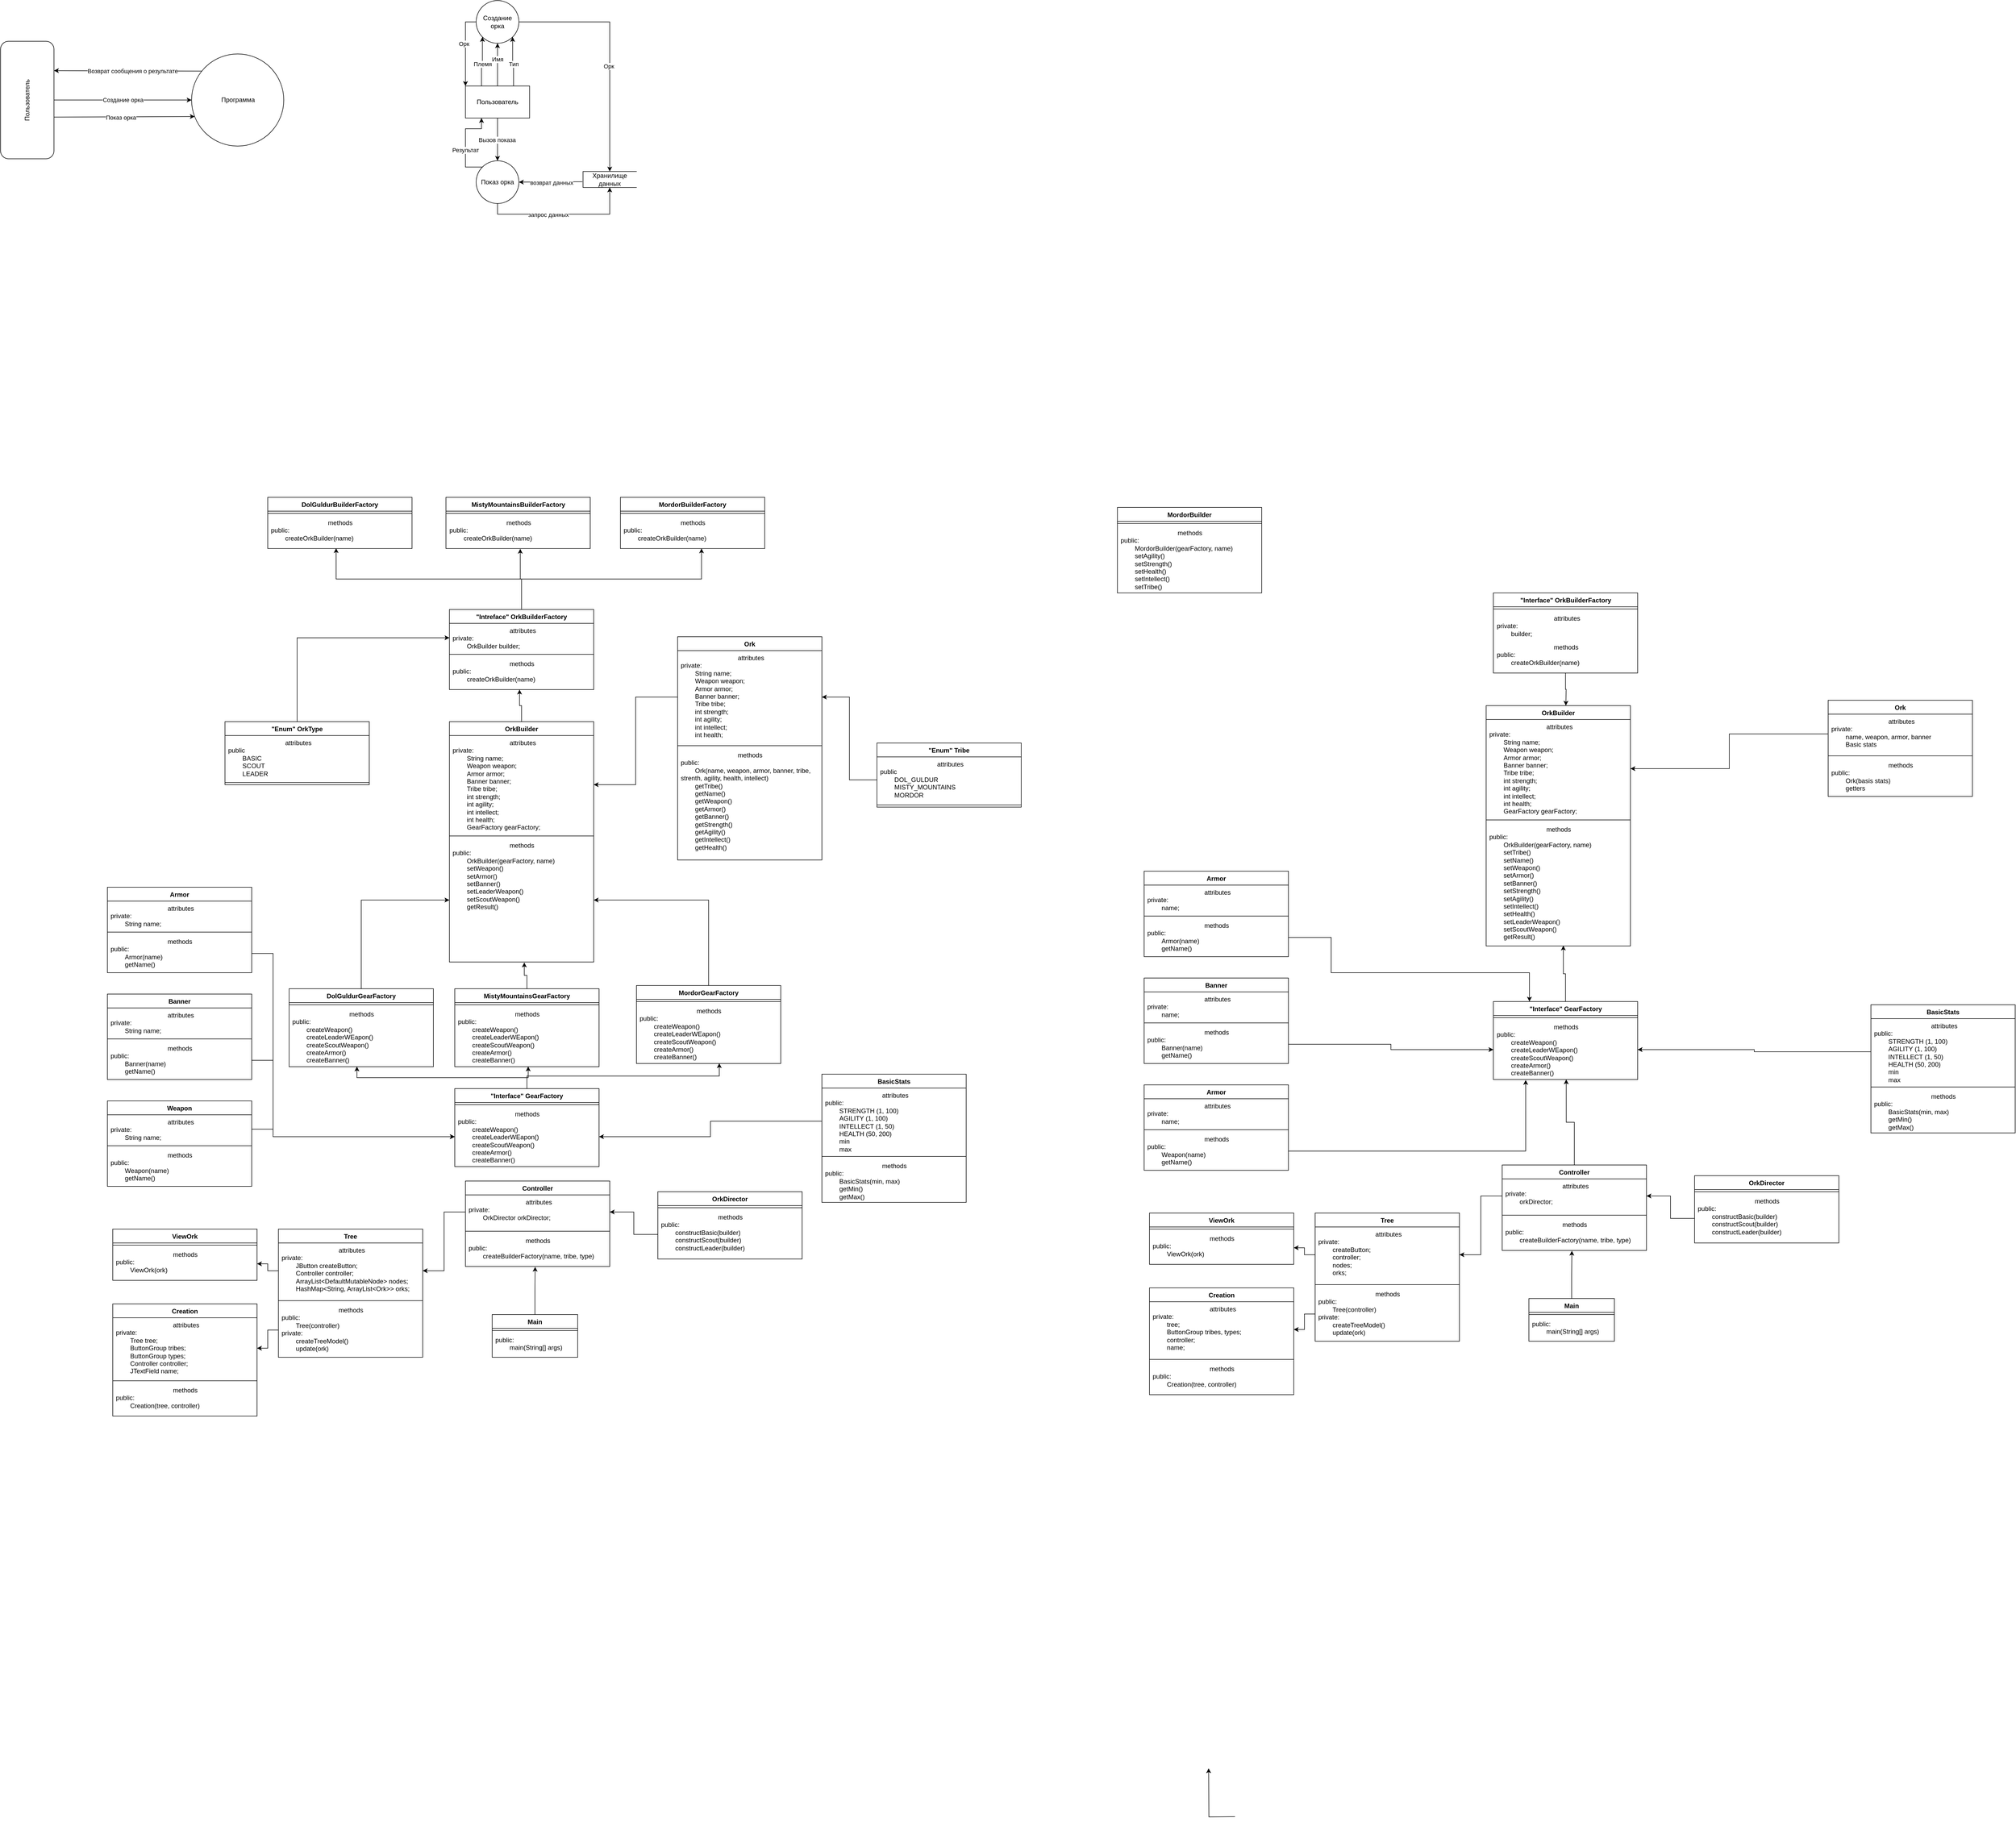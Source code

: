 <mxfile version="26.2.8">
  <diagram name="Страница — 1" id="FkbP0T9JKtQ-DXQmgHMW">
    <mxGraphModel dx="3422" dy="1424" grid="1" gridSize="10" guides="1" tooltips="1" connect="1" arrows="1" fold="1" page="1" pageScale="1" pageWidth="827" pageHeight="1169" math="0" shadow="0">
      <root>
        <mxCell id="0" />
        <mxCell id="1" parent="0" />
        <mxCell id="IVyfVydPzLmbx_u4SSH5-3" style="edgeStyle=orthogonalEdgeStyle;rounded=0;orthogonalLoop=1;jettySize=auto;html=1;exitX=0.5;exitY=0;exitDx=0;exitDy=0;entryX=0.5;entryY=1;entryDx=0;entryDy=0;" parent="1" source="IVyfVydPzLmbx_u4SSH5-9" target="IVyfVydPzLmbx_u4SSH5-20" edge="1">
          <mxGeometry relative="1" as="geometry" />
        </mxCell>
        <mxCell id="IVyfVydPzLmbx_u4SSH5-4" value="Имя" style="edgeLabel;html=1;align=center;verticalAlign=middle;resizable=0;points=[];" parent="IVyfVydPzLmbx_u4SSH5-3" vertex="1" connectable="0">
          <mxGeometry x="0.313" y="1" relative="1" as="geometry">
            <mxPoint x="1" y="2" as="offset" />
          </mxGeometry>
        </mxCell>
        <mxCell id="IVyfVydPzLmbx_u4SSH5-5" style="edgeStyle=orthogonalEdgeStyle;rounded=0;orthogonalLoop=1;jettySize=auto;html=1;exitX=0.5;exitY=1;exitDx=0;exitDy=0;entryX=0.5;entryY=0;entryDx=0;entryDy=0;" parent="1" source="IVyfVydPzLmbx_u4SSH5-9" target="IVyfVydPzLmbx_u4SSH5-33" edge="1">
          <mxGeometry relative="1" as="geometry" />
        </mxCell>
        <mxCell id="IVyfVydPzLmbx_u4SSH5-6" value="Вызов показа" style="edgeLabel;html=1;align=center;verticalAlign=middle;resizable=0;points=[];" parent="IVyfVydPzLmbx_u4SSH5-5" vertex="1" connectable="0">
          <mxGeometry x="0.011" y="-1" relative="1" as="geometry">
            <mxPoint as="offset" />
          </mxGeometry>
        </mxCell>
        <mxCell id="IVyfVydPzLmbx_u4SSH5-42" style="edgeStyle=orthogonalEdgeStyle;rounded=0;orthogonalLoop=1;jettySize=auto;html=1;exitX=0.75;exitY=0;exitDx=0;exitDy=0;entryX=1;entryY=1;entryDx=0;entryDy=0;" parent="1" source="IVyfVydPzLmbx_u4SSH5-9" target="IVyfVydPzLmbx_u4SSH5-20" edge="1">
          <mxGeometry relative="1" as="geometry" />
        </mxCell>
        <mxCell id="IVyfVydPzLmbx_u4SSH5-45" value="Тип" style="edgeLabel;html=1;align=center;verticalAlign=middle;resizable=0;points=[];" parent="IVyfVydPzLmbx_u4SSH5-42" vertex="1" connectable="0">
          <mxGeometry x="-0.14" y="-1" relative="1" as="geometry">
            <mxPoint as="offset" />
          </mxGeometry>
        </mxCell>
        <mxCell id="IVyfVydPzLmbx_u4SSH5-43" style="edgeStyle=orthogonalEdgeStyle;rounded=0;orthogonalLoop=1;jettySize=auto;html=1;exitX=0.25;exitY=0;exitDx=0;exitDy=0;entryX=0;entryY=1;entryDx=0;entryDy=0;" parent="1" source="IVyfVydPzLmbx_u4SSH5-9" target="IVyfVydPzLmbx_u4SSH5-20" edge="1">
          <mxGeometry relative="1" as="geometry" />
        </mxCell>
        <mxCell id="IVyfVydPzLmbx_u4SSH5-44" value="Племя" style="edgeLabel;html=1;align=center;verticalAlign=middle;resizable=0;points=[];" parent="IVyfVydPzLmbx_u4SSH5-43" vertex="1" connectable="0">
          <mxGeometry x="-0.078" relative="1" as="geometry">
            <mxPoint as="offset" />
          </mxGeometry>
        </mxCell>
        <mxCell id="IVyfVydPzLmbx_u4SSH5-9" value="Пользователь" style="rounded=0;whiteSpace=wrap;html=1;" parent="1" vertex="1">
          <mxGeometry x="160" y="220" width="120" height="60" as="geometry" />
        </mxCell>
        <mxCell id="IVyfVydPzLmbx_u4SSH5-46" style="edgeStyle=orthogonalEdgeStyle;rounded=0;orthogonalLoop=1;jettySize=auto;html=1;exitX=1;exitY=0.5;exitDx=0;exitDy=0;entryX=0.5;entryY=0;entryDx=0;entryDy=0;" parent="1" source="IVyfVydPzLmbx_u4SSH5-20" target="IVyfVydPzLmbx_u4SSH5-38" edge="1">
          <mxGeometry relative="1" as="geometry">
            <Array as="points">
              <mxPoint x="430" y="100" />
            </Array>
          </mxGeometry>
        </mxCell>
        <mxCell id="IVyfVydPzLmbx_u4SSH5-59" value="Орк" style="edgeLabel;html=1;align=center;verticalAlign=middle;resizable=0;points=[];" parent="IVyfVydPzLmbx_u4SSH5-46" vertex="1" connectable="0">
          <mxGeometry x="0.124" y="-2" relative="1" as="geometry">
            <mxPoint as="offset" />
          </mxGeometry>
        </mxCell>
        <mxCell id="IVyfVydPzLmbx_u4SSH5-47" style="edgeStyle=orthogonalEdgeStyle;rounded=0;orthogonalLoop=1;jettySize=auto;html=1;exitX=0;exitY=0.5;exitDx=0;exitDy=0;entryX=0;entryY=0;entryDx=0;entryDy=0;" parent="1" source="IVyfVydPzLmbx_u4SSH5-20" target="IVyfVydPzLmbx_u4SSH5-9" edge="1">
          <mxGeometry relative="1" as="geometry" />
        </mxCell>
        <mxCell id="IVyfVydPzLmbx_u4SSH5-48" value="Орк" style="edgeLabel;html=1;align=center;verticalAlign=middle;resizable=0;points=[];" parent="IVyfVydPzLmbx_u4SSH5-47" vertex="1" connectable="0">
          <mxGeometry x="-0.126" y="-3" relative="1" as="geometry">
            <mxPoint as="offset" />
          </mxGeometry>
        </mxCell>
        <mxCell id="IVyfVydPzLmbx_u4SSH5-20" value="Создание орка" style="ellipse;whiteSpace=wrap;html=1;aspect=fixed;" parent="1" vertex="1">
          <mxGeometry x="180" y="60" width="80" height="80" as="geometry" />
        </mxCell>
        <mxCell id="IVyfVydPzLmbx_u4SSH5-25" style="edgeStyle=orthogonalEdgeStyle;rounded=0;orthogonalLoop=1;jettySize=auto;html=1;exitX=0;exitY=0;exitDx=0;exitDy=0;entryX=0.25;entryY=1;entryDx=0;entryDy=0;" parent="1" source="IVyfVydPzLmbx_u4SSH5-33" target="IVyfVydPzLmbx_u4SSH5-9" edge="1">
          <mxGeometry relative="1" as="geometry">
            <Array as="points">
              <mxPoint x="160" y="372" />
              <mxPoint x="160" y="300" />
              <mxPoint x="190" y="300" />
            </Array>
          </mxGeometry>
        </mxCell>
        <mxCell id="IVyfVydPzLmbx_u4SSH5-26" value="Результат" style="edgeLabel;html=1;align=center;verticalAlign=middle;resizable=0;points=[];" parent="IVyfVydPzLmbx_u4SSH5-25" vertex="1" connectable="0">
          <mxGeometry x="-0.287" relative="1" as="geometry">
            <mxPoint y="-9" as="offset" />
          </mxGeometry>
        </mxCell>
        <mxCell id="IVyfVydPzLmbx_u4SSH5-29" style="edgeStyle=orthogonalEdgeStyle;rounded=0;orthogonalLoop=1;jettySize=auto;html=1;entryX=0.5;entryY=1;entryDx=0;entryDy=0;exitX=0.5;exitY=1;exitDx=0;exitDy=0;" parent="1" source="IVyfVydPzLmbx_u4SSH5-33" target="IVyfVydPzLmbx_u4SSH5-38" edge="1">
          <mxGeometry relative="1" as="geometry">
            <mxPoint x="220" y="510" as="targetPoint" />
            <Array as="points">
              <mxPoint x="220" y="460" />
              <mxPoint x="430" y="460" />
            </Array>
          </mxGeometry>
        </mxCell>
        <mxCell id="IVyfVydPzLmbx_u4SSH5-30" value="запрос данных" style="edgeLabel;html=1;align=center;verticalAlign=middle;resizable=0;points=[];" parent="IVyfVydPzLmbx_u4SSH5-29" vertex="1" connectable="0">
          <mxGeometry x="-0.182" y="-1" relative="1" as="geometry">
            <mxPoint as="offset" />
          </mxGeometry>
        </mxCell>
        <mxCell id="IVyfVydPzLmbx_u4SSH5-33" value="Показ орка" style="ellipse;whiteSpace=wrap;html=1;aspect=fixed;" parent="1" vertex="1">
          <mxGeometry x="180" y="360" width="80" height="80" as="geometry" />
        </mxCell>
        <mxCell id="IVyfVydPzLmbx_u4SSH5-36" style="edgeStyle=orthogonalEdgeStyle;rounded=0;orthogonalLoop=1;jettySize=auto;html=1;exitX=-0.012;exitY=0.642;exitDx=0;exitDy=0;entryX=1;entryY=0.5;entryDx=0;entryDy=0;exitPerimeter=0;" parent="1" source="IVyfVydPzLmbx_u4SSH5-38" target="IVyfVydPzLmbx_u4SSH5-33" edge="1">
          <mxGeometry relative="1" as="geometry">
            <mxPoint x="190" y="510" as="sourcePoint" />
          </mxGeometry>
        </mxCell>
        <mxCell id="IVyfVydPzLmbx_u4SSH5-37" value="возврат данных" style="edgeLabel;html=1;align=center;verticalAlign=middle;resizable=0;points=[];" parent="IVyfVydPzLmbx_u4SSH5-36" vertex="1" connectable="0">
          <mxGeometry x="-0.658" relative="1" as="geometry">
            <mxPoint x="-38" y="1" as="offset" />
          </mxGeometry>
        </mxCell>
        <mxCell id="IVyfVydPzLmbx_u4SSH5-38" value="Хранилище данных" style="html=1;dashed=0;whiteSpace=wrap;shape=partialRectangle;right=0;" parent="1" vertex="1">
          <mxGeometry x="380" y="380" width="100" height="30" as="geometry" />
        </mxCell>
        <mxCell id="IVyfVydPzLmbx_u4SSH5-75" value="Пользователь" style="rounded=1;whiteSpace=wrap;html=1;rotation=-90;" parent="1" vertex="1">
          <mxGeometry x="-770" y="196.25" width="220" height="100" as="geometry" />
        </mxCell>
        <mxCell id="IVyfVydPzLmbx_u4SSH5-76" value="Программа" style="ellipse;whiteSpace=wrap;html=1;aspect=fixed;" parent="1" vertex="1">
          <mxGeometry x="-352.5" y="160" width="172.5" height="172.5" as="geometry" />
        </mxCell>
        <mxCell id="IVyfVydPzLmbx_u4SSH5-77" value="" style="endArrow=classic;html=1;rounded=0;exitX=0.5;exitY=1;exitDx=0;exitDy=0;entryX=0;entryY=0.5;entryDx=0;entryDy=0;" parent="1" source="IVyfVydPzLmbx_u4SSH5-75" target="IVyfVydPzLmbx_u4SSH5-76" edge="1">
          <mxGeometry width="50" height="50" relative="1" as="geometry">
            <mxPoint x="-570" y="245.75" as="sourcePoint" />
            <mxPoint x="-360" y="245.75" as="targetPoint" />
            <Array as="points" />
          </mxGeometry>
        </mxCell>
        <mxCell id="IVyfVydPzLmbx_u4SSH5-78" value="Создание орка" style="edgeLabel;html=1;align=center;verticalAlign=middle;resizable=0;points=[];" parent="IVyfVydPzLmbx_u4SSH5-77" vertex="1" connectable="0">
          <mxGeometry x="-0.003" y="1" relative="1" as="geometry">
            <mxPoint as="offset" />
          </mxGeometry>
        </mxCell>
        <mxCell id="IVyfVydPzLmbx_u4SSH5-79" value="" style="endArrow=classic;html=1;rounded=0;entryX=0.034;entryY=0.679;entryDx=0;entryDy=0;entryPerimeter=0;" parent="1" target="IVyfVydPzLmbx_u4SSH5-76" edge="1">
          <mxGeometry width="50" height="50" relative="1" as="geometry">
            <mxPoint x="-610" y="278.26" as="sourcePoint" />
            <mxPoint x="-348.788" y="276.255" as="targetPoint" />
            <Array as="points" />
          </mxGeometry>
        </mxCell>
        <mxCell id="IVyfVydPzLmbx_u4SSH5-80" value="Показ орка" style="edgeLabel;html=1;align=center;verticalAlign=middle;resizable=0;points=[];" parent="IVyfVydPzLmbx_u4SSH5-79" vertex="1" connectable="0">
          <mxGeometry x="-0.051" y="-1" relative="1" as="geometry">
            <mxPoint as="offset" />
          </mxGeometry>
        </mxCell>
        <mxCell id="IVyfVydPzLmbx_u4SSH5-87" value="" style="endArrow=classic;html=1;rounded=0;entryX=0.75;entryY=1;entryDx=0;entryDy=0;exitX=0.109;exitY=0.186;exitDx=0;exitDy=0;exitPerimeter=0;" parent="1" source="IVyfVydPzLmbx_u4SSH5-76" target="IVyfVydPzLmbx_u4SSH5-75" edge="1">
          <mxGeometry width="50" height="50" relative="1" as="geometry">
            <mxPoint x="-380" y="191.25" as="sourcePoint" />
            <mxPoint x="-600" y="156.25" as="targetPoint" />
          </mxGeometry>
        </mxCell>
        <mxCell id="IVyfVydPzLmbx_u4SSH5-88" value="Возврат сообщения о результате" style="edgeLabel;html=1;align=center;verticalAlign=middle;resizable=0;points=[];" parent="IVyfVydPzLmbx_u4SSH5-87" vertex="1" connectable="0">
          <mxGeometry x="-0.061" relative="1" as="geometry">
            <mxPoint as="offset" />
          </mxGeometry>
        </mxCell>
        <mxCell id="IVyfVydPzLmbx_u4SSH5-93" value="OrkBuilder" style="swimlane;fontStyle=1;align=center;verticalAlign=top;childLayout=stackLayout;horizontal=1;startSize=26;horizontalStack=0;resizeParent=1;resizeParentMax=0;resizeLast=0;collapsible=1;marginBottom=0;whiteSpace=wrap;html=1;" parent="1" vertex="1">
          <mxGeometry x="130" y="1410" width="270" height="450" as="geometry" />
        </mxCell>
        <mxCell id="IVyfVydPzLmbx_u4SSH5-94" value="&amp;nbsp; &amp;nbsp; &amp;nbsp; &amp;nbsp; &amp;nbsp; &amp;nbsp; &amp;nbsp; &amp;nbsp;&lt;span style=&quot;white-space: pre;&quot;&gt;&#x9;&lt;/span&gt;&lt;span style=&quot;white-space: pre;&quot;&gt;&#x9;&lt;/span&gt;&lt;span style=&quot;white-space: pre;&quot;&gt;&#x9;&lt;/span&gt;attributes&lt;div&gt;private:&amp;nbsp;&lt;/div&gt;&lt;div&gt;&lt;span style=&quot;white-space: pre;&quot;&gt;&#x9;&lt;/span&gt;String name;&lt;/div&gt;&lt;div&gt;&lt;span style=&quot;white-space: pre;&quot;&gt;&#x9;&lt;/span&gt;Weapon weapon;&lt;br&gt;&lt;/div&gt;&lt;div&gt;&lt;span style=&quot;white-space: pre;&quot;&gt;&#x9;&lt;/span&gt;Armor armor;&lt;br&gt;&lt;/div&gt;&lt;div&gt;&lt;span style=&quot;white-space: pre;&quot;&gt;&#x9;&lt;/span&gt;Banner banner;&lt;br&gt;&lt;/div&gt;&lt;div&gt;&lt;span style=&quot;white-space: pre;&quot;&gt;&#x9;&lt;/span&gt;Tribe tribe;&lt;br&gt;&lt;/div&gt;&lt;div&gt;&lt;span style=&quot;white-space: pre;&quot;&gt;&#x9;&lt;/span&gt;int strength;&lt;br&gt;&lt;/div&gt;&lt;div&gt;&lt;span style=&quot;white-space: pre;&quot;&gt;&#x9;&lt;/span&gt;int agility;&lt;br&gt;&lt;/div&gt;&lt;div&gt;&lt;span style=&quot;white-space: pre;&quot;&gt;&#x9;&lt;/span&gt;int intellect;&lt;br&gt;&lt;/div&gt;&lt;div&gt;&lt;span style=&quot;white-space: pre;&quot;&gt;&#x9;&lt;/span&gt;int health;&lt;br&gt;&lt;/div&gt;&lt;div&gt;&lt;span style=&quot;white-space: pre;&quot;&gt;&#x9;&lt;/span&gt;GearFactory gearFactory;&lt;br&gt;&lt;/div&gt;" style="text;strokeColor=none;fillColor=none;align=left;verticalAlign=top;spacingLeft=4;spacingRight=4;overflow=hidden;rotatable=0;points=[[0,0.5],[1,0.5]];portConstraint=eastwest;whiteSpace=wrap;html=1;" parent="IVyfVydPzLmbx_u4SSH5-93" vertex="1">
          <mxGeometry y="26" width="270" height="184" as="geometry" />
        </mxCell>
        <mxCell id="IVyfVydPzLmbx_u4SSH5-95" value="" style="line;strokeWidth=1;fillColor=none;align=left;verticalAlign=middle;spacingTop=-1;spacingLeft=3;spacingRight=3;rotatable=0;labelPosition=right;points=[];portConstraint=eastwest;strokeColor=inherit;" parent="IVyfVydPzLmbx_u4SSH5-93" vertex="1">
          <mxGeometry y="210" width="270" height="8" as="geometry" />
        </mxCell>
        <mxCell id="IVyfVydPzLmbx_u4SSH5-96" value="&lt;span style=&quot;white-space: pre;&quot;&gt;&#x9;&lt;/span&gt;&lt;span style=&quot;white-space: pre;&quot;&gt;&#x9;&lt;/span&gt;&lt;span style=&quot;white-space: pre;&quot;&gt;&#x9;&lt;/span&gt;&lt;span style=&quot;white-space: pre;&quot;&gt;&#x9;&lt;/span&gt;methods&lt;div&gt;public:&lt;/div&gt;&lt;div&gt;&lt;span style=&quot;white-space: pre;&quot;&gt;&#x9;&lt;/span&gt;OrkBuilder(gearFactory, name)&lt;/div&gt;&lt;div&gt;&lt;span style=&quot;white-space: pre;&quot;&gt;&#x9;&lt;/span&gt;setWeapon()&lt;/div&gt;&lt;div&gt;&lt;span style=&quot;white-space: pre;&quot;&gt;&#x9;&lt;/span&gt;setArmor()&lt;/div&gt;&lt;div&gt;&lt;span style=&quot;white-space: pre;&quot;&gt;&#x9;&lt;/span&gt;setBanner()&lt;/div&gt;&lt;div&gt;&lt;span style=&quot;white-space: pre;&quot;&gt;&#x9;&lt;/span&gt;setLeaderWeapon()&lt;br&gt;&lt;/div&gt;&lt;div&gt;&lt;span style=&quot;white-space: pre;&quot;&gt;&#x9;&lt;/span&gt;setScoutWeapon()&lt;br&gt;&lt;/div&gt;&lt;div&gt;&lt;span style=&quot;white-space: pre;&quot;&gt;&#x9;&lt;/span&gt;getResult()&lt;br&gt;&lt;/div&gt;&lt;div&gt;&lt;br&gt;&lt;/div&gt;&lt;div&gt;&lt;br&gt;&lt;/div&gt;&lt;div&gt;&lt;br&gt;&lt;/div&gt;&lt;div&gt;&lt;br&gt;&lt;/div&gt;" style="text;strokeColor=none;fillColor=none;align=left;verticalAlign=top;spacingLeft=4;spacingRight=4;overflow=hidden;rotatable=0;points=[[0,0.5],[1,0.5]];portConstraint=eastwest;whiteSpace=wrap;html=1;" parent="IVyfVydPzLmbx_u4SSH5-93" vertex="1">
          <mxGeometry y="218" width="270" height="232" as="geometry" />
        </mxCell>
        <mxCell id="IVyfVydPzLmbx_u4SSH5-97" value="OrkDirector" style="swimlane;fontStyle=1;align=center;verticalAlign=top;childLayout=stackLayout;horizontal=1;startSize=26;horizontalStack=0;resizeParent=1;resizeParentMax=0;resizeLast=0;collapsible=1;marginBottom=0;whiteSpace=wrap;html=1;" parent="1" vertex="1">
          <mxGeometry x="520" y="2290" width="270" height="126" as="geometry" />
        </mxCell>
        <mxCell id="IVyfVydPzLmbx_u4SSH5-99" value="" style="line;strokeWidth=1;fillColor=none;align=left;verticalAlign=middle;spacingTop=-1;spacingLeft=3;spacingRight=3;rotatable=0;labelPosition=right;points=[];portConstraint=eastwest;strokeColor=inherit;" parent="IVyfVydPzLmbx_u4SSH5-97" vertex="1">
          <mxGeometry y="26" width="270" height="8" as="geometry" />
        </mxCell>
        <mxCell id="IVyfVydPzLmbx_u4SSH5-100" value="&lt;span style=&quot;white-space: pre;&quot;&gt;&#x9;&lt;/span&gt;&lt;span style=&quot;white-space: pre;&quot;&gt;&#x9;&lt;/span&gt;&lt;span style=&quot;white-space: pre;&quot;&gt;&#x9;&lt;/span&gt;&lt;span style=&quot;white-space: pre;&quot;&gt;&#x9;&lt;/span&gt;methods&lt;div&gt;public:&lt;/div&gt;&lt;div&gt;&lt;span style=&quot;white-space: pre;&quot;&gt;&#x9;&lt;/span&gt;constructBasic(builder)&lt;/div&gt;&lt;div&gt;&lt;span style=&quot;white-space: pre;&quot;&gt;&#x9;&lt;/span&gt;&lt;span style=&quot;background-color: transparent; color: light-dark(rgb(0, 0, 0), rgb(255, 255, 255));&quot;&gt;constructScout(builder)&lt;/span&gt;&lt;br&gt;&lt;/div&gt;&lt;div&gt;&lt;span style=&quot;background-color: transparent; color: light-dark(rgb(0, 0, 0), rgb(255, 255, 255));&quot;&gt;&lt;span style=&quot;white-space: pre;&quot;&gt;&#x9;&lt;/span&gt;&lt;/span&gt;&lt;span style=&quot;background-color: transparent; color: light-dark(rgb(0, 0, 0), rgb(255, 255, 255));&quot;&gt;constructLeader(builder)&lt;/span&gt;&lt;/div&gt;&lt;div&gt;&lt;br&gt;&lt;/div&gt;&lt;div&gt;&lt;br&gt;&lt;/div&gt;&lt;div&gt;&lt;br&gt;&lt;/div&gt;&lt;div&gt;&lt;br&gt;&lt;/div&gt;" style="text;strokeColor=none;fillColor=none;align=left;verticalAlign=top;spacingLeft=4;spacingRight=4;overflow=hidden;rotatable=0;points=[[0,0.5],[1,0.5]];portConstraint=eastwest;whiteSpace=wrap;html=1;" parent="IVyfVydPzLmbx_u4SSH5-97" vertex="1">
          <mxGeometry y="34" width="270" height="92" as="geometry" />
        </mxCell>
        <mxCell id="IVyfVydPzLmbx_u4SSH5-101" value="&lt;div&gt;&quot;Enum&quot;&amp;nbsp;&lt;span style=&quot;background-color: transparent; color: light-dark(rgb(0, 0, 0), rgb(255, 255, 255));&quot;&gt;Tribe&lt;/span&gt;&lt;/div&gt;" style="swimlane;fontStyle=1;align=center;verticalAlign=top;childLayout=stackLayout;horizontal=1;startSize=26;horizontalStack=0;resizeParent=1;resizeParentMax=0;resizeLast=0;collapsible=1;marginBottom=0;whiteSpace=wrap;html=1;" parent="1" vertex="1">
          <mxGeometry x="930" y="1450" width="270" height="120" as="geometry" />
        </mxCell>
        <mxCell id="IVyfVydPzLmbx_u4SSH5-102" value="&amp;nbsp; &amp;nbsp; &amp;nbsp; &amp;nbsp; &amp;nbsp; &amp;nbsp; &amp;nbsp; &amp;nbsp;&lt;span style=&quot;white-space: pre;&quot;&gt;&#x9;&lt;/span&gt;&lt;span style=&quot;white-space: pre;&quot;&gt;&#x9;&lt;/span&gt;&lt;span style=&quot;white-space: pre;&quot;&gt;&#x9;&lt;/span&gt;attributes&lt;div&gt;public&lt;span style=&quot;white-space: pre;&quot;&gt;&#x9;&lt;/span&gt;&lt;/div&gt;&lt;div&gt;&lt;span style=&quot;white-space: pre;&quot;&gt;&#x9;&lt;/span&gt;DOL_GULDUR&lt;/div&gt;&lt;div&gt;&lt;span style=&quot;white-space: pre;&quot;&gt;&#x9;&lt;/span&gt;MISTY_MOUNTAINS&lt;br&gt;&lt;/div&gt;&lt;div&gt;&lt;span style=&quot;white-space: pre;&quot;&gt;&#x9;&lt;/span&gt;MORDOR&lt;br&gt;&lt;/div&gt;" style="text;strokeColor=none;fillColor=none;align=left;verticalAlign=top;spacingLeft=4;spacingRight=4;overflow=hidden;rotatable=0;points=[[0,0.5],[1,0.5]];portConstraint=eastwest;whiteSpace=wrap;html=1;" parent="IVyfVydPzLmbx_u4SSH5-101" vertex="1">
          <mxGeometry y="26" width="270" height="86" as="geometry" />
        </mxCell>
        <mxCell id="IVyfVydPzLmbx_u4SSH5-103" value="" style="line;strokeWidth=1;fillColor=none;align=left;verticalAlign=middle;spacingTop=-1;spacingLeft=3;spacingRight=3;rotatable=0;labelPosition=right;points=[];portConstraint=eastwest;strokeColor=inherit;" parent="IVyfVydPzLmbx_u4SSH5-101" vertex="1">
          <mxGeometry y="112" width="270" height="8" as="geometry" />
        </mxCell>
        <mxCell id="IVyfVydPzLmbx_u4SSH5-109" value="Main" style="swimlane;fontStyle=1;align=center;verticalAlign=top;childLayout=stackLayout;horizontal=1;startSize=26;horizontalStack=0;resizeParent=1;resizeParentMax=0;resizeLast=0;collapsible=1;marginBottom=0;whiteSpace=wrap;html=1;" parent="1" vertex="1">
          <mxGeometry x="210" y="2520" width="160" height="80" as="geometry" />
        </mxCell>
        <mxCell id="IVyfVydPzLmbx_u4SSH5-110" value="" style="line;strokeWidth=1;fillColor=none;align=left;verticalAlign=middle;spacingTop=-1;spacingLeft=3;spacingRight=3;rotatable=0;labelPosition=right;points=[];portConstraint=eastwest;strokeColor=inherit;" parent="IVyfVydPzLmbx_u4SSH5-109" vertex="1">
          <mxGeometry y="26" width="160" height="8" as="geometry" />
        </mxCell>
        <mxCell id="IVyfVydPzLmbx_u4SSH5-111" value="public:&lt;div&gt;&lt;span style=&quot;white-space: pre;&quot;&gt;&#x9;&lt;/span&gt;main(String[] args)&lt;br&gt;&lt;/div&gt;" style="text;strokeColor=none;fillColor=none;align=left;verticalAlign=top;spacingLeft=4;spacingRight=4;overflow=hidden;rotatable=0;points=[[0,0.5],[1,0.5]];portConstraint=eastwest;whiteSpace=wrap;html=1;" parent="IVyfVydPzLmbx_u4SSH5-109" vertex="1">
          <mxGeometry y="34" width="160" height="46" as="geometry" />
        </mxCell>
        <mxCell id="IVyfVydPzLmbx_u4SSH5-112" value="Controller" style="swimlane;fontStyle=1;align=center;verticalAlign=top;childLayout=stackLayout;horizontal=1;startSize=26;horizontalStack=0;resizeParent=1;resizeParentMax=0;resizeLast=0;collapsible=1;marginBottom=0;whiteSpace=wrap;html=1;" parent="1" vertex="1">
          <mxGeometry x="160" y="2270" width="270" height="160" as="geometry" />
        </mxCell>
        <mxCell id="IVyfVydPzLmbx_u4SSH5-113" value="&amp;nbsp; &amp;nbsp; &amp;nbsp; &amp;nbsp; &amp;nbsp; &amp;nbsp; &amp;nbsp; &amp;nbsp;&lt;span style=&quot;white-space: pre;&quot;&gt;&#x9;&lt;/span&gt;&lt;span style=&quot;white-space: pre;&quot;&gt;&#x9;&lt;/span&gt;&lt;span style=&quot;white-space: pre;&quot;&gt;&#x9;&lt;/span&gt;attributes&lt;div&gt;private:&amp;nbsp;&lt;/div&gt;&lt;div&gt;&lt;span style=&quot;white-space: pre;&quot;&gt;&#x9;&lt;/span&gt;OrkDirector orkDirector;&lt;/div&gt;" style="text;strokeColor=none;fillColor=none;align=left;verticalAlign=top;spacingLeft=4;spacingRight=4;overflow=hidden;rotatable=0;points=[[0,0.5],[1,0.5]];portConstraint=eastwest;whiteSpace=wrap;html=1;" parent="IVyfVydPzLmbx_u4SSH5-112" vertex="1">
          <mxGeometry y="26" width="270" height="64" as="geometry" />
        </mxCell>
        <mxCell id="IVyfVydPzLmbx_u4SSH5-114" value="" style="line;strokeWidth=1;fillColor=none;align=left;verticalAlign=middle;spacingTop=-1;spacingLeft=3;spacingRight=3;rotatable=0;labelPosition=right;points=[];portConstraint=eastwest;strokeColor=inherit;" parent="IVyfVydPzLmbx_u4SSH5-112" vertex="1">
          <mxGeometry y="90" width="270" height="8" as="geometry" />
        </mxCell>
        <mxCell id="IVyfVydPzLmbx_u4SSH5-115" value="&lt;span style=&quot;white-space: pre;&quot;&gt;&#x9;&lt;/span&gt;&lt;span style=&quot;white-space: pre;&quot;&gt;&#x9;&lt;/span&gt;&lt;span style=&quot;white-space: pre;&quot;&gt;&#x9;&lt;/span&gt;&lt;span style=&quot;white-space: pre;&quot;&gt;&#x9;&lt;/span&gt;methods&lt;div&gt;public:&lt;/div&gt;&lt;div&gt;&lt;span style=&quot;white-space: pre;&quot;&gt;&#x9;&lt;/span&gt;createBuilderFactory(name, tribe, type)&lt;/div&gt;&lt;div&gt;&lt;br&gt;&lt;/div&gt;&lt;div&gt;&lt;br&gt;&lt;/div&gt;&lt;div&gt;&lt;br&gt;&lt;/div&gt;&lt;div&gt;&lt;br&gt;&lt;/div&gt;" style="text;strokeColor=none;fillColor=none;align=left;verticalAlign=top;spacingLeft=4;spacingRight=4;overflow=hidden;rotatable=0;points=[[0,0.5],[1,0.5]];portConstraint=eastwest;whiteSpace=wrap;html=1;" parent="IVyfVydPzLmbx_u4SSH5-112" vertex="1">
          <mxGeometry y="98" width="270" height="62" as="geometry" />
        </mxCell>
        <mxCell id="rLMh2moFb9XBxbwuK6a8-12" style="edgeStyle=orthogonalEdgeStyle;rounded=0;orthogonalLoop=1;jettySize=auto;html=1;exitX=0.5;exitY=0;exitDx=0;exitDy=0;entryX=0;entryY=0.5;entryDx=0;entryDy=0;" parent="1" source="IVyfVydPzLmbx_u4SSH5-116" target="rLMh2moFb9XBxbwuK6a8-8" edge="1">
          <mxGeometry relative="1" as="geometry" />
        </mxCell>
        <mxCell id="IVyfVydPzLmbx_u4SSH5-116" value="&quot;Enum&quot; OrkType" style="swimlane;fontStyle=1;align=center;verticalAlign=top;childLayout=stackLayout;horizontal=1;startSize=26;horizontalStack=0;resizeParent=1;resizeParentMax=0;resizeLast=0;collapsible=1;marginBottom=0;whiteSpace=wrap;html=1;" parent="1" vertex="1">
          <mxGeometry x="-290" y="1410" width="270" height="118" as="geometry" />
        </mxCell>
        <mxCell id="IVyfVydPzLmbx_u4SSH5-117" value="&amp;nbsp; &amp;nbsp; &amp;nbsp; &amp;nbsp; &amp;nbsp; &amp;nbsp; &amp;nbsp; &amp;nbsp;&lt;span style=&quot;white-space: pre;&quot;&gt;&#x9;&lt;/span&gt;&lt;span style=&quot;white-space: pre;&quot;&gt;&#x9;&lt;/span&gt;&lt;span style=&quot;white-space: pre;&quot;&gt;&#x9;&lt;/span&gt;attributes&lt;div&gt;public&lt;span style=&quot;white-space: pre;&quot;&gt;&#x9;&lt;/span&gt;&lt;/div&gt;&lt;div&gt;&lt;span style=&quot;white-space: pre;&quot;&gt;&#x9;&lt;/span&gt;BASIC&lt;/div&gt;&lt;div&gt;&lt;span style=&quot;white-space: pre;&quot;&gt;&#x9;&lt;/span&gt;SCOUT&lt;br&gt;&lt;/div&gt;&lt;div&gt;&lt;span style=&quot;white-space: pre;&quot;&gt;&#x9;&lt;/span&gt;LEADER&lt;br&gt;&lt;/div&gt;" style="text;strokeColor=none;fillColor=none;align=left;verticalAlign=top;spacingLeft=4;spacingRight=4;overflow=hidden;rotatable=0;points=[[0,0.5],[1,0.5]];portConstraint=eastwest;whiteSpace=wrap;html=1;" parent="IVyfVydPzLmbx_u4SSH5-116" vertex="1">
          <mxGeometry y="26" width="270" height="84" as="geometry" />
        </mxCell>
        <mxCell id="IVyfVydPzLmbx_u4SSH5-118" value="" style="line;strokeWidth=1;fillColor=none;align=left;verticalAlign=middle;spacingTop=-1;spacingLeft=3;spacingRight=3;rotatable=0;labelPosition=right;points=[];portConstraint=eastwest;strokeColor=inherit;" parent="IVyfVydPzLmbx_u4SSH5-116" vertex="1">
          <mxGeometry y="110" width="270" height="8" as="geometry" />
        </mxCell>
        <mxCell id="IVyfVydPzLmbx_u4SSH5-119" value="Tree" style="swimlane;fontStyle=1;align=center;verticalAlign=top;childLayout=stackLayout;horizontal=1;startSize=26;horizontalStack=0;resizeParent=1;resizeParentMax=0;resizeLast=0;collapsible=1;marginBottom=0;whiteSpace=wrap;html=1;" parent="1" vertex="1">
          <mxGeometry x="-190" y="2360" width="270" height="240" as="geometry" />
        </mxCell>
        <mxCell id="IVyfVydPzLmbx_u4SSH5-120" value="&amp;nbsp; &amp;nbsp; &amp;nbsp; &amp;nbsp; &amp;nbsp; &amp;nbsp; &amp;nbsp; &amp;nbsp;&lt;span style=&quot;white-space: pre;&quot;&gt;&#x9;&lt;/span&gt;&lt;span style=&quot;white-space: pre;&quot;&gt;&#x9;&lt;/span&gt;&lt;span style=&quot;white-space: pre;&quot;&gt;&#x9;&lt;/span&gt;attributes&lt;div&gt;private:&amp;nbsp;&lt;/div&gt;&lt;div&gt;&lt;span style=&quot;white-space: pre;&quot;&gt;&#x9;&lt;/span&gt;JButton createButton;&lt;/div&gt;&lt;div&gt;&lt;span style=&quot;white-space: pre;&quot;&gt;&#x9;&lt;/span&gt;Controller controller;&lt;/div&gt;&lt;div&gt;&lt;span style=&quot;white-space: pre;&quot;&gt;&#x9;&lt;/span&gt;ArrayList&amp;lt;DefaultMutableNode&amp;gt; nodes;&lt;/div&gt;&lt;div&gt;&lt;span style=&quot;white-space: pre;&quot;&gt;&#x9;&lt;/span&gt;HashMap&amp;lt;String, ArrayList&amp;lt;Ork&amp;gt;&amp;gt; orks;&lt;/div&gt;" style="text;strokeColor=none;fillColor=none;align=left;verticalAlign=top;spacingLeft=4;spacingRight=4;overflow=hidden;rotatable=0;points=[[0,0.5],[1,0.5]];portConstraint=eastwest;whiteSpace=wrap;html=1;" parent="IVyfVydPzLmbx_u4SSH5-119" vertex="1">
          <mxGeometry y="26" width="270" height="104" as="geometry" />
        </mxCell>
        <mxCell id="IVyfVydPzLmbx_u4SSH5-121" value="" style="line;strokeWidth=1;fillColor=none;align=left;verticalAlign=middle;spacingTop=-1;spacingLeft=3;spacingRight=3;rotatable=0;labelPosition=right;points=[];portConstraint=eastwest;strokeColor=inherit;" parent="IVyfVydPzLmbx_u4SSH5-119" vertex="1">
          <mxGeometry y="130" width="270" height="8" as="geometry" />
        </mxCell>
        <mxCell id="IVyfVydPzLmbx_u4SSH5-122" value="&lt;span style=&quot;white-space: pre;&quot;&gt;&#x9;&lt;/span&gt;&lt;span style=&quot;white-space: pre;&quot;&gt;&#x9;&lt;/span&gt;&lt;span style=&quot;white-space: pre;&quot;&gt;&#x9;&lt;/span&gt;&lt;span style=&quot;white-space: pre;&quot;&gt;&#x9;&lt;/span&gt;methods&lt;div&gt;public:&lt;/div&gt;&lt;div&gt;&lt;span style=&quot;white-space: pre;&quot;&gt;&#x9;&lt;/span&gt;Tree(controller)&lt;br&gt;&lt;/div&gt;&lt;div&gt;private:&lt;/div&gt;&lt;div&gt;&lt;span style=&quot;white-space: pre;&quot;&gt;&#x9;&lt;/span&gt;createTreeModel()&lt;br&gt;&lt;/div&gt;&lt;div&gt;&lt;span style=&quot;white-space: pre;&quot;&gt;&#x9;&lt;/span&gt;update(ork)&lt;br&gt;&lt;/div&gt;&lt;div&gt;&lt;br&gt;&lt;/div&gt;&lt;div&gt;&lt;span style=&quot;white-space: pre;&quot;&gt;&#x9;&lt;/span&gt;&lt;/div&gt;&lt;div&gt;&lt;br&gt;&lt;/div&gt;&lt;div&gt;&lt;br&gt;&lt;/div&gt;&lt;div&gt;&lt;br&gt;&lt;/div&gt;&lt;div&gt;&lt;br&gt;&lt;/div&gt;" style="text;strokeColor=none;fillColor=none;align=left;verticalAlign=top;spacingLeft=4;spacingRight=4;overflow=hidden;rotatable=0;points=[[0,0.5],[1,0.5]];portConstraint=eastwest;whiteSpace=wrap;html=1;" parent="IVyfVydPzLmbx_u4SSH5-119" vertex="1">
          <mxGeometry y="138" width="270" height="102" as="geometry" />
        </mxCell>
        <mxCell id="IVyfVydPzLmbx_u4SSH5-124" value="ViewOrk" style="swimlane;fontStyle=1;align=center;verticalAlign=top;childLayout=stackLayout;horizontal=1;startSize=26;horizontalStack=0;resizeParent=1;resizeParentMax=0;resizeLast=0;collapsible=1;marginBottom=0;whiteSpace=wrap;html=1;" parent="1" vertex="1">
          <mxGeometry x="-500" y="2360" width="270" height="96" as="geometry" />
        </mxCell>
        <mxCell id="IVyfVydPzLmbx_u4SSH5-126" value="" style="line;strokeWidth=1;fillColor=none;align=left;verticalAlign=middle;spacingTop=-1;spacingLeft=3;spacingRight=3;rotatable=0;labelPosition=right;points=[];portConstraint=eastwest;strokeColor=inherit;" parent="IVyfVydPzLmbx_u4SSH5-124" vertex="1">
          <mxGeometry y="26" width="270" height="8" as="geometry" />
        </mxCell>
        <mxCell id="IVyfVydPzLmbx_u4SSH5-127" value="&lt;span style=&quot;white-space: pre;&quot;&gt;&#x9;&lt;/span&gt;&lt;span style=&quot;white-space: pre;&quot;&gt;&#x9;&lt;/span&gt;&lt;span style=&quot;white-space: pre;&quot;&gt;&#x9;&lt;/span&gt;&lt;span style=&quot;white-space: pre;&quot;&gt;&#x9;&lt;/span&gt;methods&lt;div&gt;public:&lt;/div&gt;&lt;div&gt;&lt;span style=&quot;white-space: pre;&quot;&gt;&#x9;&lt;/span&gt;ViewOrk(ork)&lt;br&gt;&lt;/div&gt;&lt;div&gt;&lt;span style=&quot;white-space: pre;&quot;&gt;&#x9;&lt;/span&gt;&lt;/div&gt;&lt;div&gt;&lt;br&gt;&lt;/div&gt;&lt;div&gt;&lt;br&gt;&lt;/div&gt;&lt;div&gt;&lt;br&gt;&lt;/div&gt;&lt;div&gt;&lt;br&gt;&lt;/div&gt;" style="text;strokeColor=none;fillColor=none;align=left;verticalAlign=top;spacingLeft=4;spacingRight=4;overflow=hidden;rotatable=0;points=[[0,0.5],[1,0.5]];portConstraint=eastwest;whiteSpace=wrap;html=1;" parent="IVyfVydPzLmbx_u4SSH5-124" vertex="1">
          <mxGeometry y="34" width="270" height="62" as="geometry" />
        </mxCell>
        <mxCell id="IVyfVydPzLmbx_u4SSH5-128" value="Creation" style="swimlane;fontStyle=1;align=center;verticalAlign=top;childLayout=stackLayout;horizontal=1;startSize=26;horizontalStack=0;resizeParent=1;resizeParentMax=0;resizeLast=0;collapsible=1;marginBottom=0;whiteSpace=wrap;html=1;" parent="1" vertex="1">
          <mxGeometry x="-500" y="2500" width="270" height="210" as="geometry" />
        </mxCell>
        <mxCell id="IVyfVydPzLmbx_u4SSH5-129" value="&amp;nbsp; &amp;nbsp; &amp;nbsp; &amp;nbsp; &amp;nbsp; &amp;nbsp; &amp;nbsp; &amp;nbsp;&lt;span style=&quot;white-space: pre;&quot;&gt;&#x9;&lt;/span&gt;&lt;span style=&quot;white-space: pre;&quot;&gt;&#x9;&lt;/span&gt;&lt;span style=&quot;white-space: pre;&quot;&gt;&#x9;&lt;/span&gt;attributes&lt;div&gt;private:&amp;nbsp;&lt;/div&gt;&lt;div&gt;&lt;span style=&quot;white-space: pre;&quot;&gt;&#x9;&lt;/span&gt;Tree tree;&lt;/div&gt;&lt;div&gt;&lt;span style=&quot;white-space: pre;&quot;&gt;&#x9;&lt;/span&gt;ButtonGroup tribes;&lt;br&gt;&lt;/div&gt;&lt;div&gt;&lt;span style=&quot;white-space: pre;&quot;&gt;&#x9;&lt;/span&gt;ButtonGroup types;&lt;br&gt;&lt;/div&gt;&lt;div&gt;&lt;span style=&quot;white-space: pre;&quot;&gt;&#x9;&lt;/span&gt;Controller controller;&lt;br&gt;&lt;/div&gt;&lt;div&gt;&lt;span style=&quot;white-space: pre;&quot;&gt;&#x9;&lt;/span&gt;JTextField name;&lt;br&gt;&lt;/div&gt;" style="text;strokeColor=none;fillColor=none;align=left;verticalAlign=top;spacingLeft=4;spacingRight=4;overflow=hidden;rotatable=0;points=[[0,0.5],[1,0.5]];portConstraint=eastwest;whiteSpace=wrap;html=1;" parent="IVyfVydPzLmbx_u4SSH5-128" vertex="1">
          <mxGeometry y="26" width="270" height="114" as="geometry" />
        </mxCell>
        <mxCell id="IVyfVydPzLmbx_u4SSH5-130" value="" style="line;strokeWidth=1;fillColor=none;align=left;verticalAlign=middle;spacingTop=-1;spacingLeft=3;spacingRight=3;rotatable=0;labelPosition=right;points=[];portConstraint=eastwest;strokeColor=inherit;" parent="IVyfVydPzLmbx_u4SSH5-128" vertex="1">
          <mxGeometry y="140" width="270" height="8" as="geometry" />
        </mxCell>
        <mxCell id="IVyfVydPzLmbx_u4SSH5-131" value="&lt;span style=&quot;white-space: pre;&quot;&gt;&#x9;&lt;/span&gt;&lt;span style=&quot;white-space: pre;&quot;&gt;&#x9;&lt;/span&gt;&lt;span style=&quot;white-space: pre;&quot;&gt;&#x9;&lt;/span&gt;&lt;span style=&quot;white-space: pre;&quot;&gt;&#x9;&lt;/span&gt;methods&lt;div&gt;public:&lt;/div&gt;&lt;div&gt;&lt;span style=&quot;white-space: pre;&quot;&gt;&#x9;&lt;/span&gt;Creation(tree, controller)&lt;br&gt;&lt;/div&gt;&lt;div&gt;&lt;span style=&quot;white-space: pre;&quot;&gt;&#x9;&lt;/span&gt;&lt;/div&gt;" style="text;strokeColor=none;fillColor=none;align=left;verticalAlign=top;spacingLeft=4;spacingRight=4;overflow=hidden;rotatable=0;points=[[0,0.5],[1,0.5]];portConstraint=eastwest;whiteSpace=wrap;html=1;" parent="IVyfVydPzLmbx_u4SSH5-128" vertex="1">
          <mxGeometry y="148" width="270" height="62" as="geometry" />
        </mxCell>
        <mxCell id="IVyfVydPzLmbx_u4SSH5-132" style="edgeStyle=orthogonalEdgeStyle;rounded=0;orthogonalLoop=1;jettySize=auto;html=1;exitX=0;exitY=0.5;exitDx=0;exitDy=0;entryX=1;entryY=0.5;entryDx=0;entryDy=0;" parent="1" source="IVyfVydPzLmbx_u4SSH5-122" target="IVyfVydPzLmbx_u4SSH5-129" edge="1">
          <mxGeometry relative="1" as="geometry" />
        </mxCell>
        <mxCell id="IVyfVydPzLmbx_u4SSH5-133" style="edgeStyle=orthogonalEdgeStyle;rounded=0;orthogonalLoop=1;jettySize=auto;html=1;exitX=0;exitY=0.5;exitDx=0;exitDy=0;entryX=1;entryY=0.5;entryDx=0;entryDy=0;" parent="1" source="IVyfVydPzLmbx_u4SSH5-120" target="IVyfVydPzLmbx_u4SSH5-127" edge="1">
          <mxGeometry relative="1" as="geometry" />
        </mxCell>
        <mxCell id="IVyfVydPzLmbx_u4SSH5-134" value="Armor" style="swimlane;fontStyle=1;align=center;verticalAlign=top;childLayout=stackLayout;horizontal=1;startSize=26;horizontalStack=0;resizeParent=1;resizeParentMax=0;resizeLast=0;collapsible=1;marginBottom=0;whiteSpace=wrap;html=1;" parent="1" vertex="1">
          <mxGeometry x="-510" y="1720" width="270" height="160" as="geometry" />
        </mxCell>
        <mxCell id="IVyfVydPzLmbx_u4SSH5-135" value="&amp;nbsp; &amp;nbsp; &amp;nbsp; &amp;nbsp; &amp;nbsp; &amp;nbsp; &amp;nbsp; &amp;nbsp;&lt;span style=&quot;white-space: pre;&quot;&gt;&#x9;&lt;/span&gt;&lt;span style=&quot;white-space: pre;&quot;&gt;&#x9;&lt;/span&gt;&lt;span style=&quot;white-space: pre;&quot;&gt;&#x9;&lt;/span&gt;attributes&lt;div&gt;private:&amp;nbsp;&lt;/div&gt;&lt;div&gt;&lt;span style=&quot;white-space: pre;&quot;&gt;&#x9;&lt;/span&gt;String name;&lt;/div&gt;" style="text;strokeColor=none;fillColor=none;align=left;verticalAlign=top;spacingLeft=4;spacingRight=4;overflow=hidden;rotatable=0;points=[[0,0.5],[1,0.5]];portConstraint=eastwest;whiteSpace=wrap;html=1;" parent="IVyfVydPzLmbx_u4SSH5-134" vertex="1">
          <mxGeometry y="26" width="270" height="54" as="geometry" />
        </mxCell>
        <mxCell id="IVyfVydPzLmbx_u4SSH5-136" value="" style="line;strokeWidth=1;fillColor=none;align=left;verticalAlign=middle;spacingTop=-1;spacingLeft=3;spacingRight=3;rotatable=0;labelPosition=right;points=[];portConstraint=eastwest;strokeColor=inherit;" parent="IVyfVydPzLmbx_u4SSH5-134" vertex="1">
          <mxGeometry y="80" width="270" height="8" as="geometry" />
        </mxCell>
        <mxCell id="IVyfVydPzLmbx_u4SSH5-137" value="&lt;span style=&quot;white-space: pre;&quot;&gt;&#x9;&lt;/span&gt;&lt;span style=&quot;white-space: pre;&quot;&gt;&#x9;&lt;/span&gt;&lt;span style=&quot;white-space: pre;&quot;&gt;&#x9;&lt;/span&gt;&lt;span style=&quot;white-space: pre;&quot;&gt;&#x9;&lt;/span&gt;methods&lt;div&gt;public:&lt;/div&gt;&lt;div&gt;&lt;span style=&quot;white-space: pre;&quot;&gt;&#x9;&lt;/span&gt;Armor(name)&lt;br&gt;&lt;/div&gt;&lt;div&gt;&lt;span style=&quot;white-space: pre;&quot;&gt;&#x9;&lt;/span&gt;getName()&lt;span style=&quot;background-color: transparent; color: light-dark(rgb(0, 0, 0), rgb(255, 255, 255)); white-space: pre;&quot;&gt;&#x9;&lt;/span&gt;&lt;/div&gt;" style="text;strokeColor=none;fillColor=none;align=left;verticalAlign=top;spacingLeft=4;spacingRight=4;overflow=hidden;rotatable=0;points=[[0,0.5],[1,0.5]];portConstraint=eastwest;whiteSpace=wrap;html=1;" parent="IVyfVydPzLmbx_u4SSH5-134" vertex="1">
          <mxGeometry y="88" width="270" height="72" as="geometry" />
        </mxCell>
        <mxCell id="IVyfVydPzLmbx_u4SSH5-138" value="Banner" style="swimlane;fontStyle=1;align=center;verticalAlign=top;childLayout=stackLayout;horizontal=1;startSize=26;horizontalStack=0;resizeParent=1;resizeParentMax=0;resizeLast=0;collapsible=1;marginBottom=0;whiteSpace=wrap;html=1;" parent="1" vertex="1">
          <mxGeometry x="-510" y="1920" width="270" height="160" as="geometry" />
        </mxCell>
        <mxCell id="IVyfVydPzLmbx_u4SSH5-139" value="&amp;nbsp; &amp;nbsp; &amp;nbsp; &amp;nbsp; &amp;nbsp; &amp;nbsp; &amp;nbsp; &amp;nbsp;&lt;span style=&quot;white-space: pre;&quot;&gt;&#x9;&lt;/span&gt;&lt;span style=&quot;white-space: pre;&quot;&gt;&#x9;&lt;/span&gt;&lt;span style=&quot;white-space: pre;&quot;&gt;&#x9;&lt;/span&gt;attributes&lt;div&gt;private:&amp;nbsp;&lt;/div&gt;&lt;div&gt;&lt;span style=&quot;white-space: pre;&quot;&gt;&#x9;&lt;/span&gt;String name;&lt;/div&gt;" style="text;strokeColor=none;fillColor=none;align=left;verticalAlign=top;spacingLeft=4;spacingRight=4;overflow=hidden;rotatable=0;points=[[0,0.5],[1,0.5]];portConstraint=eastwest;whiteSpace=wrap;html=1;" parent="IVyfVydPzLmbx_u4SSH5-138" vertex="1">
          <mxGeometry y="26" width="270" height="54" as="geometry" />
        </mxCell>
        <mxCell id="IVyfVydPzLmbx_u4SSH5-140" value="" style="line;strokeWidth=1;fillColor=none;align=left;verticalAlign=middle;spacingTop=-1;spacingLeft=3;spacingRight=3;rotatable=0;labelPosition=right;points=[];portConstraint=eastwest;strokeColor=inherit;" parent="IVyfVydPzLmbx_u4SSH5-138" vertex="1">
          <mxGeometry y="80" width="270" height="8" as="geometry" />
        </mxCell>
        <mxCell id="IVyfVydPzLmbx_u4SSH5-141" value="&lt;span style=&quot;white-space: pre;&quot;&gt;&#x9;&lt;/span&gt;&lt;span style=&quot;white-space: pre;&quot;&gt;&#x9;&lt;/span&gt;&lt;span style=&quot;white-space: pre;&quot;&gt;&#x9;&lt;/span&gt;&lt;span style=&quot;white-space: pre;&quot;&gt;&#x9;&lt;/span&gt;methods&lt;div&gt;public:&lt;/div&gt;&lt;div&gt;&lt;span style=&quot;white-space: pre;&quot;&gt;&#x9;&lt;/span&gt;Banner(name)&lt;br&gt;&lt;/div&gt;&lt;div&gt;&lt;span style=&quot;white-space: pre;&quot;&gt;&#x9;&lt;/span&gt;getName()&lt;span style=&quot;background-color: transparent; color: light-dark(rgb(0, 0, 0), rgb(255, 255, 255)); white-space: pre;&quot;&gt;&#x9;&lt;/span&gt;&lt;/div&gt;" style="text;strokeColor=none;fillColor=none;align=left;verticalAlign=top;spacingLeft=4;spacingRight=4;overflow=hidden;rotatable=0;points=[[0,0.5],[1,0.5]];portConstraint=eastwest;whiteSpace=wrap;html=1;" parent="IVyfVydPzLmbx_u4SSH5-138" vertex="1">
          <mxGeometry y="88" width="270" height="72" as="geometry" />
        </mxCell>
        <mxCell id="IVyfVydPzLmbx_u4SSH5-142" value="Weapon" style="swimlane;fontStyle=1;align=center;verticalAlign=top;childLayout=stackLayout;horizontal=1;startSize=26;horizontalStack=0;resizeParent=1;resizeParentMax=0;resizeLast=0;collapsible=1;marginBottom=0;whiteSpace=wrap;html=1;" parent="1" vertex="1">
          <mxGeometry x="-510" y="2120" width="270" height="160" as="geometry" />
        </mxCell>
        <mxCell id="IVyfVydPzLmbx_u4SSH5-143" value="&amp;nbsp; &amp;nbsp; &amp;nbsp; &amp;nbsp; &amp;nbsp; &amp;nbsp; &amp;nbsp; &amp;nbsp;&lt;span style=&quot;white-space: pre;&quot;&gt;&#x9;&lt;/span&gt;&lt;span style=&quot;white-space: pre;&quot;&gt;&#x9;&lt;/span&gt;&lt;span style=&quot;white-space: pre;&quot;&gt;&#x9;&lt;/span&gt;attributes&lt;div&gt;private:&amp;nbsp;&lt;/div&gt;&lt;div&gt;&lt;span style=&quot;white-space: pre;&quot;&gt;&#x9;&lt;/span&gt;String name;&lt;/div&gt;" style="text;strokeColor=none;fillColor=none;align=left;verticalAlign=top;spacingLeft=4;spacingRight=4;overflow=hidden;rotatable=0;points=[[0,0.5],[1,0.5]];portConstraint=eastwest;whiteSpace=wrap;html=1;" parent="IVyfVydPzLmbx_u4SSH5-142" vertex="1">
          <mxGeometry y="26" width="270" height="54" as="geometry" />
        </mxCell>
        <mxCell id="IVyfVydPzLmbx_u4SSH5-144" value="" style="line;strokeWidth=1;fillColor=none;align=left;verticalAlign=middle;spacingTop=-1;spacingLeft=3;spacingRight=3;rotatable=0;labelPosition=right;points=[];portConstraint=eastwest;strokeColor=inherit;" parent="IVyfVydPzLmbx_u4SSH5-142" vertex="1">
          <mxGeometry y="80" width="270" height="8" as="geometry" />
        </mxCell>
        <mxCell id="IVyfVydPzLmbx_u4SSH5-145" value="&lt;span style=&quot;white-space: pre;&quot;&gt;&#x9;&lt;/span&gt;&lt;span style=&quot;white-space: pre;&quot;&gt;&#x9;&lt;/span&gt;&lt;span style=&quot;white-space: pre;&quot;&gt;&#x9;&lt;/span&gt;&lt;span style=&quot;white-space: pre;&quot;&gt;&#x9;&lt;/span&gt;methods&lt;div&gt;public:&lt;/div&gt;&lt;div&gt;&lt;span style=&quot;white-space: pre;&quot;&gt;&#x9;&lt;/span&gt;Weapon(name)&lt;br&gt;&lt;/div&gt;&lt;div&gt;&lt;span style=&quot;white-space: pre;&quot;&gt;&#x9;&lt;/span&gt;getName()&lt;span style=&quot;background-color: transparent; color: light-dark(rgb(0, 0, 0), rgb(255, 255, 255)); white-space: pre;&quot;&gt;&#x9;&lt;/span&gt;&lt;/div&gt;" style="text;strokeColor=none;fillColor=none;align=left;verticalAlign=top;spacingLeft=4;spacingRight=4;overflow=hidden;rotatable=0;points=[[0,0.5],[1,0.5]];portConstraint=eastwest;whiteSpace=wrap;html=1;" parent="IVyfVydPzLmbx_u4SSH5-142" vertex="1">
          <mxGeometry y="88" width="270" height="72" as="geometry" />
        </mxCell>
        <mxCell id="IVyfVydPzLmbx_u4SSH5-193" style="edgeStyle=orthogonalEdgeStyle;rounded=0;orthogonalLoop=1;jettySize=auto;html=1;exitX=0.5;exitY=0;exitDx=0;exitDy=0;entryX=0;entryY=0.5;entryDx=0;entryDy=0;" parent="1" source="IVyfVydPzLmbx_u4SSH5-146" target="IVyfVydPzLmbx_u4SSH5-96" edge="1">
          <mxGeometry relative="1" as="geometry" />
        </mxCell>
        <mxCell id="IVyfVydPzLmbx_u4SSH5-146" value="DolGuldurGearFactory" style="swimlane;fontStyle=1;align=center;verticalAlign=top;childLayout=stackLayout;horizontal=1;startSize=26;horizontalStack=0;resizeParent=1;resizeParentMax=0;resizeLast=0;collapsible=1;marginBottom=0;whiteSpace=wrap;html=1;" parent="1" vertex="1">
          <mxGeometry x="-170" y="1910" width="270" height="146" as="geometry" />
        </mxCell>
        <mxCell id="IVyfVydPzLmbx_u4SSH5-148" value="" style="line;strokeWidth=1;fillColor=none;align=left;verticalAlign=middle;spacingTop=-1;spacingLeft=3;spacingRight=3;rotatable=0;labelPosition=right;points=[];portConstraint=eastwest;strokeColor=inherit;" parent="IVyfVydPzLmbx_u4SSH5-146" vertex="1">
          <mxGeometry y="26" width="270" height="8" as="geometry" />
        </mxCell>
        <mxCell id="IVyfVydPzLmbx_u4SSH5-149" value="&lt;span style=&quot;white-space: pre;&quot;&gt;&#x9;&lt;/span&gt;&lt;span style=&quot;white-space: pre;&quot;&gt;&#x9;&lt;/span&gt;&lt;span style=&quot;white-space: pre;&quot;&gt;&#x9;&lt;/span&gt;&lt;span style=&quot;white-space: pre;&quot;&gt;&#x9;&lt;/span&gt;methods&lt;div&gt;public:&lt;/div&gt;&lt;div&gt;&lt;span style=&quot;white-space: pre;&quot;&gt;&#x9;&lt;/span&gt;createWeapon()&lt;/div&gt;&lt;div&gt;&lt;span style=&quot;background-color: transparent; color: light-dark(rgb(0, 0, 0), rgb(255, 255, 255)); white-space: pre;&quot;&gt;&#x9;&lt;/span&gt;&lt;span style=&quot;background-color: transparent; color: light-dark(rgb(0, 0, 0), rgb(255, 255, 255));&quot;&gt;createLeaderWEapon()&lt;/span&gt;&lt;/div&gt;&lt;div&gt;&lt;span style=&quot;background-color: transparent; color: light-dark(rgb(0, 0, 0), rgb(255, 255, 255)); white-space: pre;&quot;&gt;&#x9;&lt;/span&gt;&lt;span style=&quot;background-color: transparent; color: light-dark(rgb(0, 0, 0), rgb(255, 255, 255));&quot;&gt;createScoutWeapon()&lt;/span&gt;&lt;/div&gt;&lt;div&gt;&lt;span style=&quot;background-color: transparent; color: light-dark(rgb(0, 0, 0), rgb(255, 255, 255)); white-space: pre;&quot;&gt;&#x9;&lt;/span&gt;&lt;span style=&quot;background-color: transparent; color: light-dark(rgb(0, 0, 0), rgb(255, 255, 255));&quot;&gt;createArmor()&lt;/span&gt;&lt;/div&gt;&lt;div&gt;&lt;span style=&quot;background-color: transparent; color: light-dark(rgb(0, 0, 0), rgb(255, 255, 255)); white-space: pre;&quot;&gt;&#x9;&lt;/span&gt;&lt;span style=&quot;background-color: transparent; color: light-dark(rgb(0, 0, 0), rgb(255, 255, 255));&quot;&gt;createBanner()&lt;/span&gt;&lt;span style=&quot;background-color: transparent; color: light-dark(rgb(0, 0, 0), rgb(255, 255, 255)); white-space: pre;&quot;&gt;&#x9;&lt;/span&gt;&lt;/div&gt;" style="text;strokeColor=none;fillColor=none;align=left;verticalAlign=top;spacingLeft=4;spacingRight=4;overflow=hidden;rotatable=0;points=[[0,0.5],[1,0.5]];portConstraint=eastwest;whiteSpace=wrap;html=1;" parent="IVyfVydPzLmbx_u4SSH5-146" vertex="1">
          <mxGeometry y="34" width="270" height="112" as="geometry" />
        </mxCell>
        <mxCell id="IVyfVydPzLmbx_u4SSH5-150" value="MistyMountainsGearFactory" style="swimlane;fontStyle=1;align=center;verticalAlign=top;childLayout=stackLayout;horizontal=1;startSize=26;horizontalStack=0;resizeParent=1;resizeParentMax=0;resizeLast=0;collapsible=1;marginBottom=0;whiteSpace=wrap;html=1;" parent="1" vertex="1">
          <mxGeometry x="140" y="1910" width="270" height="146" as="geometry" />
        </mxCell>
        <mxCell id="IVyfVydPzLmbx_u4SSH5-151" value="" style="line;strokeWidth=1;fillColor=none;align=left;verticalAlign=middle;spacingTop=-1;spacingLeft=3;spacingRight=3;rotatable=0;labelPosition=right;points=[];portConstraint=eastwest;strokeColor=inherit;" parent="IVyfVydPzLmbx_u4SSH5-150" vertex="1">
          <mxGeometry y="26" width="270" height="8" as="geometry" />
        </mxCell>
        <mxCell id="IVyfVydPzLmbx_u4SSH5-152" value="&lt;span style=&quot;white-space: pre;&quot;&gt;&#x9;&lt;/span&gt;&lt;span style=&quot;white-space: pre;&quot;&gt;&#x9;&lt;/span&gt;&lt;span style=&quot;white-space: pre;&quot;&gt;&#x9;&lt;/span&gt;&lt;span style=&quot;white-space: pre;&quot;&gt;&#x9;&lt;/span&gt;methods&lt;div&gt;public:&lt;/div&gt;&lt;div&gt;&lt;span style=&quot;white-space: pre;&quot;&gt;&#x9;&lt;/span&gt;createWeapon()&lt;/div&gt;&lt;div&gt;&lt;span style=&quot;background-color: transparent; color: light-dark(rgb(0, 0, 0), rgb(255, 255, 255)); white-space: pre;&quot;&gt;&#x9;&lt;/span&gt;&lt;span style=&quot;background-color: transparent; color: light-dark(rgb(0, 0, 0), rgb(255, 255, 255));&quot;&gt;createLeaderWEapon()&lt;/span&gt;&lt;/div&gt;&lt;div&gt;&lt;span style=&quot;background-color: transparent; color: light-dark(rgb(0, 0, 0), rgb(255, 255, 255)); white-space: pre;&quot;&gt;&#x9;&lt;/span&gt;&lt;span style=&quot;background-color: transparent; color: light-dark(rgb(0, 0, 0), rgb(255, 255, 255));&quot;&gt;createScoutWeapon()&lt;/span&gt;&lt;/div&gt;&lt;div&gt;&lt;span style=&quot;background-color: transparent; color: light-dark(rgb(0, 0, 0), rgb(255, 255, 255)); white-space: pre;&quot;&gt;&#x9;&lt;/span&gt;&lt;span style=&quot;background-color: transparent; color: light-dark(rgb(0, 0, 0), rgb(255, 255, 255));&quot;&gt;createArmor()&lt;/span&gt;&lt;/div&gt;&lt;div&gt;&lt;span style=&quot;background-color: transparent; color: light-dark(rgb(0, 0, 0), rgb(255, 255, 255)); white-space: pre;&quot;&gt;&#x9;&lt;/span&gt;&lt;span style=&quot;background-color: transparent; color: light-dark(rgb(0, 0, 0), rgb(255, 255, 255));&quot;&gt;createBanner()&lt;/span&gt;&lt;span style=&quot;background-color: transparent; color: light-dark(rgb(0, 0, 0), rgb(255, 255, 255)); white-space: pre;&quot;&gt;&#x9;&lt;/span&gt;&lt;/div&gt;" style="text;strokeColor=none;fillColor=none;align=left;verticalAlign=top;spacingLeft=4;spacingRight=4;overflow=hidden;rotatable=0;points=[[0,0.5],[1,0.5]];portConstraint=eastwest;whiteSpace=wrap;html=1;" parent="IVyfVydPzLmbx_u4SSH5-150" vertex="1">
          <mxGeometry y="34" width="270" height="112" as="geometry" />
        </mxCell>
        <mxCell id="IVyfVydPzLmbx_u4SSH5-195" style="edgeStyle=orthogonalEdgeStyle;rounded=0;orthogonalLoop=1;jettySize=auto;html=1;exitX=0.5;exitY=0;exitDx=0;exitDy=0;entryX=1;entryY=0.5;entryDx=0;entryDy=0;" parent="1" source="IVyfVydPzLmbx_u4SSH5-153" target="IVyfVydPzLmbx_u4SSH5-96" edge="1">
          <mxGeometry relative="1" as="geometry" />
        </mxCell>
        <mxCell id="IVyfVydPzLmbx_u4SSH5-153" value="MordorGearFactory" style="swimlane;fontStyle=1;align=center;verticalAlign=top;childLayout=stackLayout;horizontal=1;startSize=26;horizontalStack=0;resizeParent=1;resizeParentMax=0;resizeLast=0;collapsible=1;marginBottom=0;whiteSpace=wrap;html=1;" parent="1" vertex="1">
          <mxGeometry x="480" y="1904" width="270" height="146" as="geometry" />
        </mxCell>
        <mxCell id="IVyfVydPzLmbx_u4SSH5-154" value="" style="line;strokeWidth=1;fillColor=none;align=left;verticalAlign=middle;spacingTop=-1;spacingLeft=3;spacingRight=3;rotatable=0;labelPosition=right;points=[];portConstraint=eastwest;strokeColor=inherit;" parent="IVyfVydPzLmbx_u4SSH5-153" vertex="1">
          <mxGeometry y="26" width="270" height="8" as="geometry" />
        </mxCell>
        <mxCell id="IVyfVydPzLmbx_u4SSH5-155" value="&lt;span style=&quot;white-space: pre;&quot;&gt;&#x9;&lt;/span&gt;&lt;span style=&quot;white-space: pre;&quot;&gt;&#x9;&lt;/span&gt;&lt;span style=&quot;white-space: pre;&quot;&gt;&#x9;&lt;/span&gt;&lt;span style=&quot;white-space: pre;&quot;&gt;&#x9;&lt;/span&gt;methods&lt;div&gt;public:&lt;/div&gt;&lt;div&gt;&lt;span style=&quot;white-space: pre;&quot;&gt;&#x9;&lt;/span&gt;createWeapon()&lt;/div&gt;&lt;div&gt;&lt;span style=&quot;background-color: transparent; color: light-dark(rgb(0, 0, 0), rgb(255, 255, 255)); white-space: pre;&quot;&gt;&#x9;&lt;/span&gt;&lt;span style=&quot;background-color: transparent; color: light-dark(rgb(0, 0, 0), rgb(255, 255, 255));&quot;&gt;createLeaderWEapon()&lt;/span&gt;&lt;/div&gt;&lt;div&gt;&lt;span style=&quot;background-color: transparent; color: light-dark(rgb(0, 0, 0), rgb(255, 255, 255)); white-space: pre;&quot;&gt;&#x9;&lt;/span&gt;&lt;span style=&quot;background-color: transparent; color: light-dark(rgb(0, 0, 0), rgb(255, 255, 255));&quot;&gt;createScoutWeapon()&lt;/span&gt;&lt;/div&gt;&lt;div&gt;&lt;span style=&quot;background-color: transparent; color: light-dark(rgb(0, 0, 0), rgb(255, 255, 255)); white-space: pre;&quot;&gt;&#x9;&lt;/span&gt;&lt;span style=&quot;background-color: transparent; color: light-dark(rgb(0, 0, 0), rgb(255, 255, 255));&quot;&gt;createArmor()&lt;/span&gt;&lt;/div&gt;&lt;div&gt;&lt;span style=&quot;background-color: transparent; color: light-dark(rgb(0, 0, 0), rgb(255, 255, 255)); white-space: pre;&quot;&gt;&#x9;&lt;/span&gt;&lt;span style=&quot;background-color: transparent; color: light-dark(rgb(0, 0, 0), rgb(255, 255, 255));&quot;&gt;createBanner()&lt;/span&gt;&lt;span style=&quot;background-color: transparent; color: light-dark(rgb(0, 0, 0), rgb(255, 255, 255)); white-space: pre;&quot;&gt;&#x9;&lt;/span&gt;&lt;/div&gt;" style="text;strokeColor=none;fillColor=none;align=left;verticalAlign=top;spacingLeft=4;spacingRight=4;overflow=hidden;rotatable=0;points=[[0,0.5],[1,0.5]];portConstraint=eastwest;whiteSpace=wrap;html=1;" parent="IVyfVydPzLmbx_u4SSH5-153" vertex="1">
          <mxGeometry y="34" width="270" height="112" as="geometry" />
        </mxCell>
        <mxCell id="IVyfVydPzLmbx_u4SSH5-159" value="BasicStats" style="swimlane;fontStyle=1;align=center;verticalAlign=top;childLayout=stackLayout;horizontal=1;startSize=26;horizontalStack=0;resizeParent=1;resizeParentMax=0;resizeLast=0;collapsible=1;marginBottom=0;whiteSpace=wrap;html=1;" parent="1" vertex="1">
          <mxGeometry x="827" y="2070" width="270" height="240" as="geometry" />
        </mxCell>
        <mxCell id="IVyfVydPzLmbx_u4SSH5-160" value="&amp;nbsp; &amp;nbsp; &amp;nbsp; &amp;nbsp; &amp;nbsp; &amp;nbsp; &amp;nbsp; &amp;nbsp;&lt;span style=&quot;white-space: pre;&quot;&gt;&#x9;&lt;/span&gt;&lt;span style=&quot;white-space: pre;&quot;&gt;&#x9;&lt;/span&gt;&lt;span style=&quot;white-space: pre;&quot;&gt;&#x9;&lt;/span&gt;attributes&lt;div&gt;public:&amp;nbsp;&lt;/div&gt;&lt;div&gt;&lt;span style=&quot;white-space: pre;&quot;&gt;&#x9;&lt;/span&gt;&lt;span style=&quot;background-color: transparent; color: light-dark(rgb(0, 0, 0), rgb(255, 255, 255));&quot;&gt;STRENGTH (1, 100)&lt;/span&gt;&lt;/div&gt;&lt;div&gt;&lt;span style=&quot;white-space: pre;&quot;&gt;&#x9;&lt;/span&gt;AGILITY&lt;span style=&quot;background-color: transparent; color: light-dark(rgb(0, 0, 0), rgb(255, 255, 255));&quot;&gt;&amp;nbsp;&lt;/span&gt;&lt;span style=&quot;background-color: transparent; color: light-dark(rgb(0, 0, 0), rgb(255, 255, 255));&quot;&gt;(1, 100)&lt;/span&gt;&lt;br&gt;&lt;/div&gt;&lt;div&gt;&lt;span style=&quot;white-space: pre;&quot;&gt;&#x9;&lt;/span&gt;INTELLECT&lt;span style=&quot;background-color: transparent; color: light-dark(rgb(0, 0, 0), rgb(255, 255, 255));&quot;&gt;&amp;nbsp;&lt;/span&gt;&lt;span style=&quot;background-color: transparent; color: light-dark(rgb(0, 0, 0), rgb(255, 255, 255));&quot;&gt;(1, 50)&lt;/span&gt;&lt;br&gt;&lt;/div&gt;&lt;div&gt;&lt;span style=&quot;white-space: pre;&quot;&gt;&#x9;&lt;/span&gt;HEALTH&lt;span style=&quot;background-color: transparent; color: light-dark(rgb(0, 0, 0), rgb(255, 255, 255));&quot;&gt;&amp;nbsp;&lt;/span&gt;&lt;span style=&quot;background-color: transparent; color: light-dark(rgb(0, 0, 0), rgb(255, 255, 255));&quot;&gt;(50, 200)&lt;/span&gt;&lt;/div&gt;&lt;div&gt;&lt;span style=&quot;background-color: transparent; color: light-dark(rgb(0, 0, 0), rgb(255, 255, 255));&quot;&gt;&lt;span style=&quot;white-space: pre;&quot;&gt;&#x9;&lt;/span&gt;min&lt;br&gt;&lt;/span&gt;&lt;/div&gt;&lt;div&gt;&lt;span style=&quot;background-color: transparent; color: light-dark(rgb(0, 0, 0), rgb(255, 255, 255));&quot;&gt;&lt;span style=&quot;white-space: pre;&quot;&gt;&#x9;&lt;/span&gt;max&lt;br&gt;&lt;/span&gt;&lt;/div&gt;" style="text;strokeColor=none;fillColor=none;align=left;verticalAlign=top;spacingLeft=4;spacingRight=4;overflow=hidden;rotatable=0;points=[[0,0.5],[1,0.5]];portConstraint=eastwest;whiteSpace=wrap;html=1;" parent="IVyfVydPzLmbx_u4SSH5-159" vertex="1">
          <mxGeometry y="26" width="270" height="124" as="geometry" />
        </mxCell>
        <mxCell id="IVyfVydPzLmbx_u4SSH5-161" value="" style="line;strokeWidth=1;fillColor=none;align=left;verticalAlign=middle;spacingTop=-1;spacingLeft=3;spacingRight=3;rotatable=0;labelPosition=right;points=[];portConstraint=eastwest;strokeColor=inherit;" parent="IVyfVydPzLmbx_u4SSH5-159" vertex="1">
          <mxGeometry y="150" width="270" height="8" as="geometry" />
        </mxCell>
        <mxCell id="IVyfVydPzLmbx_u4SSH5-162" value="&lt;span style=&quot;white-space: pre;&quot;&gt;&#x9;&lt;/span&gt;&lt;span style=&quot;white-space: pre;&quot;&gt;&#x9;&lt;/span&gt;&lt;span style=&quot;white-space: pre;&quot;&gt;&#x9;&lt;/span&gt;&lt;span style=&quot;white-space: pre;&quot;&gt;&#x9;&lt;/span&gt;methods&lt;div&gt;public:&lt;/div&gt;&lt;div&gt;&lt;span style=&quot;white-space: pre;&quot;&gt;&#x9;&lt;/span&gt;BasicStats(min, max)&lt;/div&gt;&lt;div&gt;&lt;span style=&quot;white-space: pre;&quot;&gt;&#x9;&lt;/span&gt;getMin()&lt;/div&gt;&lt;div&gt;&lt;span style=&quot;white-space: pre;&quot;&gt;&#x9;&lt;/span&gt;getMax()&lt;br&gt;&lt;/div&gt;" style="text;strokeColor=none;fillColor=none;align=left;verticalAlign=top;spacingLeft=4;spacingRight=4;overflow=hidden;rotatable=0;points=[[0,0.5],[1,0.5]];portConstraint=eastwest;whiteSpace=wrap;html=1;" parent="IVyfVydPzLmbx_u4SSH5-159" vertex="1">
          <mxGeometry y="158" width="270" height="82" as="geometry" />
        </mxCell>
        <mxCell id="IVyfVydPzLmbx_u4SSH5-163" value="DolGuldurBuilderFactory" style="swimlane;fontStyle=1;align=center;verticalAlign=top;childLayout=stackLayout;horizontal=1;startSize=26;horizontalStack=0;resizeParent=1;resizeParentMax=0;resizeLast=0;collapsible=1;marginBottom=0;whiteSpace=wrap;html=1;" parent="1" vertex="1">
          <mxGeometry x="-210" y="990" width="270" height="96" as="geometry" />
        </mxCell>
        <mxCell id="IVyfVydPzLmbx_u4SSH5-165" value="" style="line;strokeWidth=1;fillColor=none;align=left;verticalAlign=middle;spacingTop=-1;spacingLeft=3;spacingRight=3;rotatable=0;labelPosition=right;points=[];portConstraint=eastwest;strokeColor=inherit;" parent="IVyfVydPzLmbx_u4SSH5-163" vertex="1">
          <mxGeometry y="26" width="270" height="8" as="geometry" />
        </mxCell>
        <mxCell id="IVyfVydPzLmbx_u4SSH5-166" value="&lt;span style=&quot;white-space: pre;&quot;&gt;&#x9;&lt;/span&gt;&lt;span style=&quot;white-space: pre;&quot;&gt;&#x9;&lt;/span&gt;&lt;span style=&quot;white-space: pre;&quot;&gt;&#x9;&lt;/span&gt;&lt;span style=&quot;white-space: pre;&quot;&gt;&#x9;&lt;/span&gt;methods&lt;div&gt;public:&lt;/div&gt;&lt;div&gt;&lt;span style=&quot;white-space: pre;&quot;&gt;&#x9;&lt;/span&gt;createOrkBuilder(name)&lt;/div&gt;" style="text;strokeColor=none;fillColor=none;align=left;verticalAlign=top;spacingLeft=4;spacingRight=4;overflow=hidden;rotatable=0;points=[[0,0.5],[1,0.5]];portConstraint=eastwest;whiteSpace=wrap;html=1;" parent="IVyfVydPzLmbx_u4SSH5-163" vertex="1">
          <mxGeometry y="34" width="270" height="62" as="geometry" />
        </mxCell>
        <mxCell id="IVyfVydPzLmbx_u4SSH5-167" value="MistyMountainsBuilderFactory" style="swimlane;fontStyle=1;align=center;verticalAlign=top;childLayout=stackLayout;horizontal=1;startSize=26;horizontalStack=0;resizeParent=1;resizeParentMax=0;resizeLast=0;collapsible=1;marginBottom=0;whiteSpace=wrap;html=1;" parent="1" vertex="1">
          <mxGeometry x="123.5" y="990" width="270" height="96" as="geometry" />
        </mxCell>
        <mxCell id="IVyfVydPzLmbx_u4SSH5-169" value="" style="line;strokeWidth=1;fillColor=none;align=left;verticalAlign=middle;spacingTop=-1;spacingLeft=3;spacingRight=3;rotatable=0;labelPosition=right;points=[];portConstraint=eastwest;strokeColor=inherit;" parent="IVyfVydPzLmbx_u4SSH5-167" vertex="1">
          <mxGeometry y="26" width="270" height="8" as="geometry" />
        </mxCell>
        <mxCell id="IVyfVydPzLmbx_u4SSH5-170" value="&lt;span style=&quot;white-space: pre;&quot;&gt;&#x9;&lt;/span&gt;&lt;span style=&quot;white-space: pre;&quot;&gt;&#x9;&lt;/span&gt;&lt;span style=&quot;white-space: pre;&quot;&gt;&#x9;&lt;/span&gt;&lt;span style=&quot;white-space: pre;&quot;&gt;&#x9;&lt;/span&gt;methods&lt;div&gt;public:&lt;/div&gt;&lt;div&gt;&lt;span style=&quot;white-space: pre;&quot;&gt;&#x9;&lt;/span&gt;createOrkBuilder(name)&lt;/div&gt;" style="text;strokeColor=none;fillColor=none;align=left;verticalAlign=top;spacingLeft=4;spacingRight=4;overflow=hidden;rotatable=0;points=[[0,0.5],[1,0.5]];portConstraint=eastwest;whiteSpace=wrap;html=1;" parent="IVyfVydPzLmbx_u4SSH5-167" vertex="1">
          <mxGeometry y="34" width="270" height="62" as="geometry" />
        </mxCell>
        <mxCell id="IVyfVydPzLmbx_u4SSH5-171" value="MordorBuilderFactory" style="swimlane;fontStyle=1;align=center;verticalAlign=top;childLayout=stackLayout;horizontal=1;startSize=26;horizontalStack=0;resizeParent=1;resizeParentMax=0;resizeLast=0;collapsible=1;marginBottom=0;whiteSpace=wrap;html=1;" parent="1" vertex="1">
          <mxGeometry x="450" y="990" width="270" height="96" as="geometry" />
        </mxCell>
        <mxCell id="IVyfVydPzLmbx_u4SSH5-173" value="" style="line;strokeWidth=1;fillColor=none;align=left;verticalAlign=middle;spacingTop=-1;spacingLeft=3;spacingRight=3;rotatable=0;labelPosition=right;points=[];portConstraint=eastwest;strokeColor=inherit;" parent="IVyfVydPzLmbx_u4SSH5-171" vertex="1">
          <mxGeometry y="26" width="270" height="8" as="geometry" />
        </mxCell>
        <mxCell id="IVyfVydPzLmbx_u4SSH5-174" value="&lt;span style=&quot;white-space: pre;&quot;&gt;&#x9;&lt;/span&gt;&lt;span style=&quot;white-space: pre;&quot;&gt;&#x9;&lt;/span&gt;&lt;span style=&quot;white-space: pre;&quot;&gt;&#x9;&lt;/span&gt;&lt;span style=&quot;white-space: pre;&quot;&gt;&#x9;&lt;/span&gt;methods&lt;div&gt;public:&lt;/div&gt;&lt;div&gt;&lt;span style=&quot;white-space: pre;&quot;&gt;&#x9;&lt;/span&gt;createOrkBuilder(name)&lt;/div&gt;" style="text;strokeColor=none;fillColor=none;align=left;verticalAlign=top;spacingLeft=4;spacingRight=4;overflow=hidden;rotatable=0;points=[[0,0.5],[1,0.5]];portConstraint=eastwest;whiteSpace=wrap;html=1;" parent="IVyfVydPzLmbx_u4SSH5-171" vertex="1">
          <mxGeometry y="34" width="270" height="62" as="geometry" />
        </mxCell>
        <mxCell id="IVyfVydPzLmbx_u4SSH5-175" style="edgeStyle=orthogonalEdgeStyle;rounded=0;orthogonalLoop=1;jettySize=auto;html=1;exitX=0.5;exitY=0;exitDx=0;exitDy=0;entryX=0.521;entryY=0.991;entryDx=0;entryDy=0;entryPerimeter=0;" parent="1" edge="1">
          <mxGeometry relative="1" as="geometry">
            <mxPoint x="1600" y="3460" as="sourcePoint" />
            <mxPoint x="1550.67" y="3369.442" as="targetPoint" />
          </mxGeometry>
        </mxCell>
        <mxCell id="IVyfVydPzLmbx_u4SSH5-177" style="edgeStyle=orthogonalEdgeStyle;rounded=0;orthogonalLoop=1;jettySize=auto;html=1;exitX=0;exitY=0.5;exitDx=0;exitDy=0;entryX=1;entryY=0.5;entryDx=0;entryDy=0;" parent="1" source="IVyfVydPzLmbx_u4SSH5-113" target="IVyfVydPzLmbx_u4SSH5-120" edge="1">
          <mxGeometry relative="1" as="geometry" />
        </mxCell>
        <mxCell id="IVyfVydPzLmbx_u4SSH5-187" style="edgeStyle=orthogonalEdgeStyle;rounded=0;orthogonalLoop=1;jettySize=auto;html=1;exitX=0;exitY=0.5;exitDx=0;exitDy=0;entryX=1;entryY=0.5;entryDx=0;entryDy=0;" parent="1" source="IVyfVydPzLmbx_u4SSH5-100" target="IVyfVydPzLmbx_u4SSH5-113" edge="1">
          <mxGeometry relative="1" as="geometry" />
        </mxCell>
        <mxCell id="IVyfVydPzLmbx_u4SSH5-188" value="Ork" style="swimlane;fontStyle=1;align=center;verticalAlign=top;childLayout=stackLayout;horizontal=1;startSize=26;horizontalStack=0;resizeParent=1;resizeParentMax=0;resizeLast=0;collapsible=1;marginBottom=0;whiteSpace=wrap;html=1;" parent="1" vertex="1">
          <mxGeometry x="557" y="1251" width="270" height="418" as="geometry" />
        </mxCell>
        <mxCell id="IVyfVydPzLmbx_u4SSH5-189" value="&amp;nbsp; &amp;nbsp; &amp;nbsp; &amp;nbsp; &amp;nbsp; &amp;nbsp; &amp;nbsp; &amp;nbsp;&lt;span style=&quot;white-space: pre;&quot;&gt;&#x9;&lt;/span&gt;&lt;span style=&quot;white-space: pre;&quot;&gt;&#x9;&lt;/span&gt;&lt;span style=&quot;white-space: pre;&quot;&gt;&#x9;&lt;/span&gt;attributes&lt;div&gt;private:&amp;nbsp;&lt;/div&gt;&lt;div&gt;&lt;span style=&quot;white-space: pre;&quot;&gt;&#x9;&lt;/span&gt;String name;&lt;/div&gt;&lt;div&gt;&lt;span style=&quot;white-space: pre;&quot;&gt;&#x9;&lt;/span&gt;Weapon weapon;&lt;br&gt;&lt;/div&gt;&lt;div&gt;&lt;span style=&quot;white-space: pre;&quot;&gt;&#x9;&lt;/span&gt;Armor armor;&lt;br&gt;&lt;/div&gt;&lt;div&gt;&lt;span style=&quot;white-space: pre;&quot;&gt;&#x9;&lt;/span&gt;Banner banner;&lt;br&gt;&lt;/div&gt;&lt;div&gt;&lt;span style=&quot;white-space: pre;&quot;&gt;&#x9;&lt;/span&gt;Tribe tribe;&lt;br&gt;&lt;/div&gt;&lt;div&gt;&lt;span style=&quot;white-space: pre;&quot;&gt;&#x9;&lt;/span&gt;int strength;&lt;br&gt;&lt;/div&gt;&lt;div&gt;&lt;span style=&quot;white-space: pre;&quot;&gt;&#x9;&lt;/span&gt;int agility;&lt;br&gt;&lt;/div&gt;&lt;div&gt;&lt;span style=&quot;white-space: pre;&quot;&gt;&#x9;&lt;/span&gt;int intellect;&lt;br&gt;&lt;/div&gt;&lt;div&gt;&lt;span style=&quot;white-space: pre;&quot;&gt;&#x9;&lt;/span&gt;int health;&lt;br&gt;&lt;/div&gt;" style="text;strokeColor=none;fillColor=none;align=left;verticalAlign=top;spacingLeft=4;spacingRight=4;overflow=hidden;rotatable=0;points=[[0,0.5],[1,0.5]];portConstraint=eastwest;whiteSpace=wrap;html=1;" parent="IVyfVydPzLmbx_u4SSH5-188" vertex="1">
          <mxGeometry y="26" width="270" height="174" as="geometry" />
        </mxCell>
        <mxCell id="IVyfVydPzLmbx_u4SSH5-190" value="" style="line;strokeWidth=1;fillColor=none;align=left;verticalAlign=middle;spacingTop=-1;spacingLeft=3;spacingRight=3;rotatable=0;labelPosition=right;points=[];portConstraint=eastwest;strokeColor=inherit;" parent="IVyfVydPzLmbx_u4SSH5-188" vertex="1">
          <mxGeometry y="200" width="270" height="8" as="geometry" />
        </mxCell>
        <mxCell id="IVyfVydPzLmbx_u4SSH5-191" value="&lt;span style=&quot;white-space: pre;&quot;&gt;&#x9;&lt;/span&gt;&lt;span style=&quot;white-space: pre;&quot;&gt;&#x9;&lt;/span&gt;&lt;span style=&quot;white-space: pre;&quot;&gt;&#x9;&lt;/span&gt;&lt;span style=&quot;white-space: pre;&quot;&gt;&#x9;&lt;/span&gt;methods&lt;div&gt;public:&lt;/div&gt;&lt;div&gt;&lt;span style=&quot;white-space: pre;&quot;&gt;&#x9;&lt;/span&gt;Ork(name, weapon, armor, banner, tribe, strenth, agility, health, intellect)&lt;br&gt;&lt;/div&gt;&lt;div&gt;&lt;span style=&quot;white-space: pre;&quot;&gt;&#x9;&lt;/span&gt;getTribe()&lt;/div&gt;&lt;div&gt;&lt;span style=&quot;white-space: pre;&quot;&gt;&#x9;&lt;/span&gt;getName()&lt;/div&gt;&lt;div&gt;&lt;span style=&quot;white-space: pre;&quot;&gt;&#x9;&lt;/span&gt;getWeapon()&lt;/div&gt;&lt;div&gt;&lt;span style=&quot;white-space: pre;&quot;&gt;&#x9;&lt;/span&gt;getArmor()&lt;/div&gt;&lt;div&gt;&lt;span style=&quot;white-space: pre;&quot;&gt;&#x9;&lt;/span&gt;getBanner()&lt;/div&gt;&lt;div&gt;&lt;span style=&quot;white-space: pre;&quot;&gt;&#x9;&lt;/span&gt;getStrength()&lt;/div&gt;&lt;div&gt;&lt;span style=&quot;white-space: pre;&quot;&gt;&#x9;&lt;/span&gt;getAgility()&lt;/div&gt;&lt;div&gt;&lt;span style=&quot;white-space: pre;&quot;&gt;&#x9;&lt;/span&gt;getIntellect()&lt;/div&gt;&lt;div&gt;&lt;span style=&quot;white-space: pre;&quot;&gt;&#x9;&lt;/span&gt;getHealth()&lt;/div&gt;&lt;div&gt;&lt;br&gt;&lt;/div&gt;&lt;div&gt;&lt;br&gt;&lt;/div&gt;&lt;div&gt;&lt;br&gt;&lt;/div&gt;&lt;div&gt;&lt;br&gt;&lt;/div&gt;" style="text;strokeColor=none;fillColor=none;align=left;verticalAlign=top;spacingLeft=4;spacingRight=4;overflow=hidden;rotatable=0;points=[[0,0.5],[1,0.5]];portConstraint=eastwest;whiteSpace=wrap;html=1;" parent="IVyfVydPzLmbx_u4SSH5-188" vertex="1">
          <mxGeometry y="208" width="270" height="210" as="geometry" />
        </mxCell>
        <mxCell id="IVyfVydPzLmbx_u4SSH5-209" style="edgeStyle=orthogonalEdgeStyle;rounded=0;orthogonalLoop=1;jettySize=auto;html=1;exitX=0.5;exitY=0;exitDx=0;exitDy=0;entryX=0.483;entryY=1.01;entryDx=0;entryDy=0;entryPerimeter=0;" parent="1" source="IVyfVydPzLmbx_u4SSH5-109" target="IVyfVydPzLmbx_u4SSH5-115" edge="1">
          <mxGeometry relative="1" as="geometry" />
        </mxCell>
        <mxCell id="IVyfVydPzLmbx_u4SSH5-210" value="OrkBuilder" style="swimlane;fontStyle=1;align=center;verticalAlign=top;childLayout=stackLayout;horizontal=1;startSize=26;horizontalStack=0;resizeParent=1;resizeParentMax=0;resizeLast=0;collapsible=1;marginBottom=0;whiteSpace=wrap;html=1;" parent="1" vertex="1">
          <mxGeometry x="2070" y="1380" width="270" height="450" as="geometry" />
        </mxCell>
        <mxCell id="IVyfVydPzLmbx_u4SSH5-211" value="&amp;nbsp; &amp;nbsp; &amp;nbsp; &amp;nbsp; &amp;nbsp; &amp;nbsp; &amp;nbsp; &amp;nbsp;&lt;span style=&quot;white-space: pre;&quot;&gt;&#x9;&lt;/span&gt;&lt;span style=&quot;white-space: pre;&quot;&gt;&#x9;&lt;/span&gt;&lt;span style=&quot;white-space: pre;&quot;&gt;&#x9;&lt;/span&gt;attributes&lt;div&gt;private:&amp;nbsp;&lt;/div&gt;&lt;div&gt;&lt;span style=&quot;white-space: pre;&quot;&gt;&#x9;&lt;/span&gt;String name;&lt;/div&gt;&lt;div&gt;&lt;span style=&quot;white-space: pre;&quot;&gt;&#x9;&lt;/span&gt;Weapon weapon;&lt;br&gt;&lt;/div&gt;&lt;div&gt;&lt;span style=&quot;white-space: pre;&quot;&gt;&#x9;&lt;/span&gt;Armor armor;&lt;br&gt;&lt;/div&gt;&lt;div&gt;&lt;span style=&quot;white-space: pre;&quot;&gt;&#x9;&lt;/span&gt;Banner banner;&lt;br&gt;&lt;/div&gt;&lt;div&gt;&lt;span style=&quot;white-space: pre;&quot;&gt;&#x9;&lt;/span&gt;Tribe tribe;&lt;br&gt;&lt;/div&gt;&lt;div&gt;&lt;span style=&quot;white-space: pre;&quot;&gt;&#x9;&lt;/span&gt;int strength;&lt;br&gt;&lt;/div&gt;&lt;div&gt;&lt;span style=&quot;white-space: pre;&quot;&gt;&#x9;&lt;/span&gt;int agility;&lt;br&gt;&lt;/div&gt;&lt;div&gt;&lt;span style=&quot;white-space: pre;&quot;&gt;&#x9;&lt;/span&gt;int intellect;&lt;br&gt;&lt;/div&gt;&lt;div&gt;&lt;span style=&quot;white-space: pre;&quot;&gt;&#x9;&lt;/span&gt;int health;&lt;br&gt;&lt;/div&gt;&lt;div&gt;&lt;span style=&quot;white-space: pre;&quot;&gt;&#x9;&lt;/span&gt;GearFactory gearFactory;&lt;br&gt;&lt;/div&gt;" style="text;strokeColor=none;fillColor=none;align=left;verticalAlign=top;spacingLeft=4;spacingRight=4;overflow=hidden;rotatable=0;points=[[0,0.5],[1,0.5]];portConstraint=eastwest;whiteSpace=wrap;html=1;" parent="IVyfVydPzLmbx_u4SSH5-210" vertex="1">
          <mxGeometry y="26" width="270" height="184" as="geometry" />
        </mxCell>
        <mxCell id="IVyfVydPzLmbx_u4SSH5-212" value="" style="line;strokeWidth=1;fillColor=none;align=left;verticalAlign=middle;spacingTop=-1;spacingLeft=3;spacingRight=3;rotatable=0;labelPosition=right;points=[];portConstraint=eastwest;strokeColor=inherit;" parent="IVyfVydPzLmbx_u4SSH5-210" vertex="1">
          <mxGeometry y="210" width="270" height="8" as="geometry" />
        </mxCell>
        <mxCell id="IVyfVydPzLmbx_u4SSH5-213" value="&lt;span style=&quot;white-space: pre;&quot;&gt;&#x9;&lt;/span&gt;&lt;span style=&quot;white-space: pre;&quot;&gt;&#x9;&lt;/span&gt;&lt;span style=&quot;white-space: pre;&quot;&gt;&#x9;&lt;/span&gt;&lt;span style=&quot;white-space: pre;&quot;&gt;&#x9;&lt;/span&gt;methods&lt;div&gt;public:&lt;/div&gt;&lt;div&gt;&lt;span style=&quot;white-space: pre;&quot;&gt;&#x9;&lt;/span&gt;OrkBuilder(gearFactory, name)&lt;br&gt;&lt;/div&gt;&lt;div&gt;&lt;span style=&quot;white-space: pre;&quot;&gt;&#x9;&lt;/span&gt;setTribe()&lt;/div&gt;&lt;div&gt;&lt;span style=&quot;white-space: pre;&quot;&gt;&#x9;&lt;/span&gt;setName()&lt;/div&gt;&lt;div&gt;&lt;span style=&quot;white-space: pre;&quot;&gt;&#x9;&lt;/span&gt;setWeapon()&lt;/div&gt;&lt;div&gt;&lt;span style=&quot;white-space: pre;&quot;&gt;&#x9;&lt;/span&gt;setArmor()&lt;/div&gt;&lt;div&gt;&lt;span style=&quot;white-space: pre;&quot;&gt;&#x9;&lt;/span&gt;setBanner()&lt;/div&gt;&lt;div&gt;&lt;span style=&quot;white-space: pre;&quot;&gt;&#x9;&lt;/span&gt;setStrength()&lt;/div&gt;&lt;div&gt;&lt;span style=&quot;white-space: pre;&quot;&gt;&#x9;&lt;/span&gt;setAgility()&lt;/div&gt;&lt;div&gt;&lt;span style=&quot;white-space: pre;&quot;&gt;&#x9;&lt;/span&gt;setIntellect()&lt;/div&gt;&lt;div&gt;&lt;span style=&quot;white-space: pre;&quot;&gt;&#x9;&lt;/span&gt;setHealth()&lt;/div&gt;&lt;div&gt;&lt;span style=&quot;white-space: pre;&quot;&gt;&#x9;&lt;/span&gt;setLeaderWeapon()&lt;br&gt;&lt;/div&gt;&lt;div&gt;&lt;span style=&quot;white-space: pre;&quot;&gt;&#x9;&lt;/span&gt;setScoutWeapon()&lt;br&gt;&lt;/div&gt;&lt;div&gt;&lt;span style=&quot;white-space: pre;&quot;&gt;&#x9;&lt;/span&gt;getResult()&lt;br&gt;&lt;/div&gt;&lt;div&gt;&lt;br&gt;&lt;/div&gt;&lt;div&gt;&lt;br&gt;&lt;/div&gt;&lt;div&gt;&lt;br&gt;&lt;/div&gt;&lt;div&gt;&lt;br&gt;&lt;/div&gt;" style="text;strokeColor=none;fillColor=none;align=left;verticalAlign=top;spacingLeft=4;spacingRight=4;overflow=hidden;rotatable=0;points=[[0,0.5],[1,0.5]];portConstraint=eastwest;whiteSpace=wrap;html=1;" parent="IVyfVydPzLmbx_u4SSH5-210" vertex="1">
          <mxGeometry y="218" width="270" height="232" as="geometry" />
        </mxCell>
        <mxCell id="IVyfVydPzLmbx_u4SSH5-214" value="OrkDirector" style="swimlane;fontStyle=1;align=center;verticalAlign=top;childLayout=stackLayout;horizontal=1;startSize=26;horizontalStack=0;resizeParent=1;resizeParentMax=0;resizeLast=0;collapsible=1;marginBottom=0;whiteSpace=wrap;html=1;" parent="1" vertex="1">
          <mxGeometry x="2460" y="2260" width="270" height="126" as="geometry" />
        </mxCell>
        <mxCell id="IVyfVydPzLmbx_u4SSH5-215" value="" style="line;strokeWidth=1;fillColor=none;align=left;verticalAlign=middle;spacingTop=-1;spacingLeft=3;spacingRight=3;rotatable=0;labelPosition=right;points=[];portConstraint=eastwest;strokeColor=inherit;" parent="IVyfVydPzLmbx_u4SSH5-214" vertex="1">
          <mxGeometry y="26" width="270" height="8" as="geometry" />
        </mxCell>
        <mxCell id="IVyfVydPzLmbx_u4SSH5-216" value="&lt;span style=&quot;white-space: pre;&quot;&gt;&#x9;&lt;/span&gt;&lt;span style=&quot;white-space: pre;&quot;&gt;&#x9;&lt;/span&gt;&lt;span style=&quot;white-space: pre;&quot;&gt;&#x9;&lt;/span&gt;&lt;span style=&quot;white-space: pre;&quot;&gt;&#x9;&lt;/span&gt;methods&lt;div&gt;public:&lt;/div&gt;&lt;div&gt;&lt;span style=&quot;white-space: pre;&quot;&gt;&#x9;&lt;/span&gt;constructBasic(builder)&lt;/div&gt;&lt;div&gt;&lt;span style=&quot;white-space: pre;&quot;&gt;&#x9;&lt;/span&gt;&lt;span style=&quot;background-color: transparent; color: light-dark(rgb(0, 0, 0), rgb(255, 255, 255));&quot;&gt;constructScout(builder)&lt;/span&gt;&lt;br&gt;&lt;/div&gt;&lt;div&gt;&lt;span style=&quot;background-color: transparent; color: light-dark(rgb(0, 0, 0), rgb(255, 255, 255));&quot;&gt;&lt;span style=&quot;white-space: pre;&quot;&gt;&#x9;&lt;/span&gt;&lt;/span&gt;&lt;span style=&quot;background-color: transparent; color: light-dark(rgb(0, 0, 0), rgb(255, 255, 255));&quot;&gt;constructLeader(builder)&lt;/span&gt;&lt;/div&gt;&lt;div&gt;&lt;br&gt;&lt;/div&gt;&lt;div&gt;&lt;br&gt;&lt;/div&gt;&lt;div&gt;&lt;br&gt;&lt;/div&gt;&lt;div&gt;&lt;br&gt;&lt;/div&gt;" style="text;strokeColor=none;fillColor=none;align=left;verticalAlign=top;spacingLeft=4;spacingRight=4;overflow=hidden;rotatable=0;points=[[0,0.5],[1,0.5]];portConstraint=eastwest;whiteSpace=wrap;html=1;" parent="IVyfVydPzLmbx_u4SSH5-214" vertex="1">
          <mxGeometry y="34" width="270" height="92" as="geometry" />
        </mxCell>
        <mxCell id="IVyfVydPzLmbx_u4SSH5-217" value="Main" style="swimlane;fontStyle=1;align=center;verticalAlign=top;childLayout=stackLayout;horizontal=1;startSize=26;horizontalStack=0;resizeParent=1;resizeParentMax=0;resizeLast=0;collapsible=1;marginBottom=0;whiteSpace=wrap;html=1;" parent="1" vertex="1">
          <mxGeometry x="2150" y="2490" width="160" height="80" as="geometry" />
        </mxCell>
        <mxCell id="IVyfVydPzLmbx_u4SSH5-218" value="" style="line;strokeWidth=1;fillColor=none;align=left;verticalAlign=middle;spacingTop=-1;spacingLeft=3;spacingRight=3;rotatable=0;labelPosition=right;points=[];portConstraint=eastwest;strokeColor=inherit;" parent="IVyfVydPzLmbx_u4SSH5-217" vertex="1">
          <mxGeometry y="26" width="160" height="8" as="geometry" />
        </mxCell>
        <mxCell id="IVyfVydPzLmbx_u4SSH5-219" value="public:&lt;div&gt;&lt;span style=&quot;white-space: pre;&quot;&gt;&#x9;&lt;/span&gt;main(String[] args)&lt;br&gt;&lt;/div&gt;" style="text;strokeColor=none;fillColor=none;align=left;verticalAlign=top;spacingLeft=4;spacingRight=4;overflow=hidden;rotatable=0;points=[[0,0.5],[1,0.5]];portConstraint=eastwest;whiteSpace=wrap;html=1;" parent="IVyfVydPzLmbx_u4SSH5-217" vertex="1">
          <mxGeometry y="34" width="160" height="46" as="geometry" />
        </mxCell>
        <mxCell id="IVyfVydPzLmbx_u4SSH5-220" value="Controller" style="swimlane;fontStyle=1;align=center;verticalAlign=top;childLayout=stackLayout;horizontal=1;startSize=26;horizontalStack=0;resizeParent=1;resizeParentMax=0;resizeLast=0;collapsible=1;marginBottom=0;whiteSpace=wrap;html=1;" parent="1" vertex="1">
          <mxGeometry x="2100" y="2240" width="270" height="160" as="geometry" />
        </mxCell>
        <mxCell id="IVyfVydPzLmbx_u4SSH5-221" value="&amp;nbsp; &amp;nbsp; &amp;nbsp; &amp;nbsp; &amp;nbsp; &amp;nbsp; &amp;nbsp; &amp;nbsp;&lt;span style=&quot;white-space: pre;&quot;&gt;&#x9;&lt;/span&gt;&lt;span style=&quot;white-space: pre;&quot;&gt;&#x9;&lt;/span&gt;&lt;span style=&quot;white-space: pre;&quot;&gt;&#x9;&lt;/span&gt;attributes&lt;div&gt;private:&amp;nbsp;&lt;/div&gt;&lt;div&gt;&lt;span style=&quot;white-space: pre;&quot;&gt;&#x9;&lt;/span&gt;orkDirector;&lt;/div&gt;" style="text;strokeColor=none;fillColor=none;align=left;verticalAlign=top;spacingLeft=4;spacingRight=4;overflow=hidden;rotatable=0;points=[[0,0.5],[1,0.5]];portConstraint=eastwest;whiteSpace=wrap;html=1;" parent="IVyfVydPzLmbx_u4SSH5-220" vertex="1">
          <mxGeometry y="26" width="270" height="64" as="geometry" />
        </mxCell>
        <mxCell id="IVyfVydPzLmbx_u4SSH5-222" value="" style="line;strokeWidth=1;fillColor=none;align=left;verticalAlign=middle;spacingTop=-1;spacingLeft=3;spacingRight=3;rotatable=0;labelPosition=right;points=[];portConstraint=eastwest;strokeColor=inherit;" parent="IVyfVydPzLmbx_u4SSH5-220" vertex="1">
          <mxGeometry y="90" width="270" height="8" as="geometry" />
        </mxCell>
        <mxCell id="IVyfVydPzLmbx_u4SSH5-223" value="&lt;span style=&quot;white-space: pre;&quot;&gt;&#x9;&lt;/span&gt;&lt;span style=&quot;white-space: pre;&quot;&gt;&#x9;&lt;/span&gt;&lt;span style=&quot;white-space: pre;&quot;&gt;&#x9;&lt;/span&gt;&lt;span style=&quot;white-space: pre;&quot;&gt;&#x9;&lt;/span&gt;methods&lt;div&gt;public:&lt;/div&gt;&lt;div&gt;&lt;span style=&quot;white-space: pre;&quot;&gt;&#x9;&lt;/span&gt;createBuilderFactory(name, tribe, type)&lt;/div&gt;&lt;div&gt;&lt;br&gt;&lt;/div&gt;&lt;div&gt;&lt;br&gt;&lt;/div&gt;&lt;div&gt;&lt;br&gt;&lt;/div&gt;&lt;div&gt;&lt;br&gt;&lt;/div&gt;" style="text;strokeColor=none;fillColor=none;align=left;verticalAlign=top;spacingLeft=4;spacingRight=4;overflow=hidden;rotatable=0;points=[[0,0.5],[1,0.5]];portConstraint=eastwest;whiteSpace=wrap;html=1;" parent="IVyfVydPzLmbx_u4SSH5-220" vertex="1">
          <mxGeometry y="98" width="270" height="62" as="geometry" />
        </mxCell>
        <mxCell id="IVyfVydPzLmbx_u4SSH5-224" value="Tree" style="swimlane;fontStyle=1;align=center;verticalAlign=top;childLayout=stackLayout;horizontal=1;startSize=26;horizontalStack=0;resizeParent=1;resizeParentMax=0;resizeLast=0;collapsible=1;marginBottom=0;whiteSpace=wrap;html=1;" parent="1" vertex="1">
          <mxGeometry x="1750" y="2330" width="270" height="240" as="geometry" />
        </mxCell>
        <mxCell id="IVyfVydPzLmbx_u4SSH5-225" value="&amp;nbsp; &amp;nbsp; &amp;nbsp; &amp;nbsp; &amp;nbsp; &amp;nbsp; &amp;nbsp; &amp;nbsp;&lt;span style=&quot;white-space: pre;&quot;&gt;&#x9;&lt;/span&gt;&lt;span style=&quot;white-space: pre;&quot;&gt;&#x9;&lt;/span&gt;&lt;span style=&quot;white-space: pre;&quot;&gt;&#x9;&lt;/span&gt;attributes&lt;div&gt;private:&amp;nbsp;&lt;/div&gt;&lt;div&gt;&lt;span style=&quot;white-space: pre;&quot;&gt;&#x9;&lt;/span&gt;createButton;&lt;/div&gt;&lt;div&gt;&lt;span style=&quot;white-space: pre;&quot;&gt;&#x9;&lt;/span&gt;controller;&lt;/div&gt;&lt;div&gt;&lt;span style=&quot;white-space: pre;&quot;&gt;&#x9;&lt;/span&gt;nodes;&lt;/div&gt;&lt;div&gt;&lt;span style=&quot;white-space: pre;&quot;&gt;&#x9;&lt;/span&gt;orks;&lt;/div&gt;" style="text;strokeColor=none;fillColor=none;align=left;verticalAlign=top;spacingLeft=4;spacingRight=4;overflow=hidden;rotatable=0;points=[[0,0.5],[1,0.5]];portConstraint=eastwest;whiteSpace=wrap;html=1;" parent="IVyfVydPzLmbx_u4SSH5-224" vertex="1">
          <mxGeometry y="26" width="270" height="104" as="geometry" />
        </mxCell>
        <mxCell id="IVyfVydPzLmbx_u4SSH5-226" value="" style="line;strokeWidth=1;fillColor=none;align=left;verticalAlign=middle;spacingTop=-1;spacingLeft=3;spacingRight=3;rotatable=0;labelPosition=right;points=[];portConstraint=eastwest;strokeColor=inherit;" parent="IVyfVydPzLmbx_u4SSH5-224" vertex="1">
          <mxGeometry y="130" width="270" height="8" as="geometry" />
        </mxCell>
        <mxCell id="IVyfVydPzLmbx_u4SSH5-227" value="&lt;span style=&quot;white-space: pre;&quot;&gt;&#x9;&lt;/span&gt;&lt;span style=&quot;white-space: pre;&quot;&gt;&#x9;&lt;/span&gt;&lt;span style=&quot;white-space: pre;&quot;&gt;&#x9;&lt;/span&gt;&lt;span style=&quot;white-space: pre;&quot;&gt;&#x9;&lt;/span&gt;methods&lt;div&gt;public:&lt;/div&gt;&lt;div&gt;&lt;span style=&quot;white-space: pre;&quot;&gt;&#x9;&lt;/span&gt;Tree(controller)&lt;br&gt;&lt;/div&gt;&lt;div&gt;private:&lt;/div&gt;&lt;div&gt;&lt;span style=&quot;white-space: pre;&quot;&gt;&#x9;&lt;/span&gt;createTreeModel()&lt;br&gt;&lt;/div&gt;&lt;div&gt;&lt;span style=&quot;white-space: pre;&quot;&gt;&#x9;&lt;/span&gt;update(ork)&lt;br&gt;&lt;/div&gt;&lt;div&gt;&lt;br&gt;&lt;/div&gt;&lt;div&gt;&lt;span style=&quot;white-space: pre;&quot;&gt;&#x9;&lt;/span&gt;&lt;/div&gt;&lt;div&gt;&lt;br&gt;&lt;/div&gt;&lt;div&gt;&lt;br&gt;&lt;/div&gt;&lt;div&gt;&lt;br&gt;&lt;/div&gt;&lt;div&gt;&lt;br&gt;&lt;/div&gt;" style="text;strokeColor=none;fillColor=none;align=left;verticalAlign=top;spacingLeft=4;spacingRight=4;overflow=hidden;rotatable=0;points=[[0,0.5],[1,0.5]];portConstraint=eastwest;whiteSpace=wrap;html=1;" parent="IVyfVydPzLmbx_u4SSH5-224" vertex="1">
          <mxGeometry y="138" width="270" height="102" as="geometry" />
        </mxCell>
        <mxCell id="IVyfVydPzLmbx_u4SSH5-228" value="ViewOrk" style="swimlane;fontStyle=1;align=center;verticalAlign=top;childLayout=stackLayout;horizontal=1;startSize=26;horizontalStack=0;resizeParent=1;resizeParentMax=0;resizeLast=0;collapsible=1;marginBottom=0;whiteSpace=wrap;html=1;" parent="1" vertex="1">
          <mxGeometry x="1440" y="2330" width="270" height="96" as="geometry" />
        </mxCell>
        <mxCell id="IVyfVydPzLmbx_u4SSH5-229" value="" style="line;strokeWidth=1;fillColor=none;align=left;verticalAlign=middle;spacingTop=-1;spacingLeft=3;spacingRight=3;rotatable=0;labelPosition=right;points=[];portConstraint=eastwest;strokeColor=inherit;" parent="IVyfVydPzLmbx_u4SSH5-228" vertex="1">
          <mxGeometry y="26" width="270" height="8" as="geometry" />
        </mxCell>
        <mxCell id="IVyfVydPzLmbx_u4SSH5-230" value="&lt;span style=&quot;white-space: pre;&quot;&gt;&#x9;&lt;/span&gt;&lt;span style=&quot;white-space: pre;&quot;&gt;&#x9;&lt;/span&gt;&lt;span style=&quot;white-space: pre;&quot;&gt;&#x9;&lt;/span&gt;&lt;span style=&quot;white-space: pre;&quot;&gt;&#x9;&lt;/span&gt;methods&lt;div&gt;public:&lt;/div&gt;&lt;div&gt;&lt;span style=&quot;white-space: pre;&quot;&gt;&#x9;&lt;/span&gt;ViewOrk(ork)&lt;br&gt;&lt;/div&gt;&lt;div&gt;&lt;span style=&quot;white-space: pre;&quot;&gt;&#x9;&lt;/span&gt;&lt;/div&gt;&lt;div&gt;&lt;br&gt;&lt;/div&gt;&lt;div&gt;&lt;br&gt;&lt;/div&gt;&lt;div&gt;&lt;br&gt;&lt;/div&gt;&lt;div&gt;&lt;br&gt;&lt;/div&gt;" style="text;strokeColor=none;fillColor=none;align=left;verticalAlign=top;spacingLeft=4;spacingRight=4;overflow=hidden;rotatable=0;points=[[0,0.5],[1,0.5]];portConstraint=eastwest;whiteSpace=wrap;html=1;" parent="IVyfVydPzLmbx_u4SSH5-228" vertex="1">
          <mxGeometry y="34" width="270" height="62" as="geometry" />
        </mxCell>
        <mxCell id="IVyfVydPzLmbx_u4SSH5-231" value="Creation" style="swimlane;fontStyle=1;align=center;verticalAlign=top;childLayout=stackLayout;horizontal=1;startSize=26;horizontalStack=0;resizeParent=1;resizeParentMax=0;resizeLast=0;collapsible=1;marginBottom=0;whiteSpace=wrap;html=1;" parent="1" vertex="1">
          <mxGeometry x="1440" y="2470" width="270" height="200" as="geometry" />
        </mxCell>
        <mxCell id="IVyfVydPzLmbx_u4SSH5-232" value="&amp;nbsp; &amp;nbsp; &amp;nbsp; &amp;nbsp; &amp;nbsp; &amp;nbsp; &amp;nbsp; &amp;nbsp;&lt;span style=&quot;white-space: pre;&quot;&gt;&#x9;&lt;/span&gt;&lt;span style=&quot;white-space: pre;&quot;&gt;&#x9;&lt;/span&gt;&lt;span style=&quot;white-space: pre;&quot;&gt;&#x9;&lt;/span&gt;attributes&lt;div&gt;private:&amp;nbsp;&lt;/div&gt;&lt;div&gt;&lt;span style=&quot;white-space: pre;&quot;&gt;&#x9;&lt;/span&gt;tree;&lt;/div&gt;&lt;div&gt;&lt;span style=&quot;white-space: pre;&quot;&gt;&#x9;&lt;/span&gt;ButtonGroup tribes,&amp;nbsp;&lt;span style=&quot;background-color: transparent; color: light-dark(rgb(0, 0, 0), rgb(255, 255, 255));&quot;&gt;types;&lt;/span&gt;&lt;/div&gt;&lt;div&gt;&lt;span style=&quot;white-space: pre;&quot;&gt;&#x9;&lt;/span&gt;controller;&lt;br&gt;&lt;/div&gt;&lt;div&gt;&lt;span style=&quot;white-space: pre;&quot;&gt;&#x9;&lt;/span&gt;name;&lt;br&gt;&lt;/div&gt;" style="text;strokeColor=none;fillColor=none;align=left;verticalAlign=top;spacingLeft=4;spacingRight=4;overflow=hidden;rotatable=0;points=[[0,0.5],[1,0.5]];portConstraint=eastwest;whiteSpace=wrap;html=1;" parent="IVyfVydPzLmbx_u4SSH5-231" vertex="1">
          <mxGeometry y="26" width="270" height="104" as="geometry" />
        </mxCell>
        <mxCell id="IVyfVydPzLmbx_u4SSH5-233" value="" style="line;strokeWidth=1;fillColor=none;align=left;verticalAlign=middle;spacingTop=-1;spacingLeft=3;spacingRight=3;rotatable=0;labelPosition=right;points=[];portConstraint=eastwest;strokeColor=inherit;" parent="IVyfVydPzLmbx_u4SSH5-231" vertex="1">
          <mxGeometry y="130" width="270" height="8" as="geometry" />
        </mxCell>
        <mxCell id="IVyfVydPzLmbx_u4SSH5-234" value="&lt;span style=&quot;white-space: pre;&quot;&gt;&#x9;&lt;/span&gt;&lt;span style=&quot;white-space: pre;&quot;&gt;&#x9;&lt;/span&gt;&lt;span style=&quot;white-space: pre;&quot;&gt;&#x9;&lt;/span&gt;&lt;span style=&quot;white-space: pre;&quot;&gt;&#x9;&lt;/span&gt;methods&lt;div&gt;public:&lt;/div&gt;&lt;div&gt;&lt;span style=&quot;white-space: pre;&quot;&gt;&#x9;&lt;/span&gt;Creation(tree, controller)&lt;br&gt;&lt;/div&gt;&lt;div&gt;&lt;span style=&quot;white-space: pre;&quot;&gt;&#x9;&lt;/span&gt;&lt;/div&gt;" style="text;strokeColor=none;fillColor=none;align=left;verticalAlign=top;spacingLeft=4;spacingRight=4;overflow=hidden;rotatable=0;points=[[0,0.5],[1,0.5]];portConstraint=eastwest;whiteSpace=wrap;html=1;" parent="IVyfVydPzLmbx_u4SSH5-231" vertex="1">
          <mxGeometry y="138" width="270" height="62" as="geometry" />
        </mxCell>
        <mxCell id="IVyfVydPzLmbx_u4SSH5-235" style="edgeStyle=orthogonalEdgeStyle;rounded=0;orthogonalLoop=1;jettySize=auto;html=1;exitX=0;exitY=0.5;exitDx=0;exitDy=0;entryX=1;entryY=0.5;entryDx=0;entryDy=0;" parent="1" source="IVyfVydPzLmbx_u4SSH5-227" target="IVyfVydPzLmbx_u4SSH5-232" edge="1">
          <mxGeometry relative="1" as="geometry" />
        </mxCell>
        <mxCell id="IVyfVydPzLmbx_u4SSH5-236" style="edgeStyle=orthogonalEdgeStyle;rounded=0;orthogonalLoop=1;jettySize=auto;html=1;exitX=0;exitY=0.5;exitDx=0;exitDy=0;entryX=1;entryY=0.5;entryDx=0;entryDy=0;" parent="1" source="IVyfVydPzLmbx_u4SSH5-225" target="IVyfVydPzLmbx_u4SSH5-230" edge="1">
          <mxGeometry relative="1" as="geometry" />
        </mxCell>
        <mxCell id="IVyfVydPzLmbx_u4SSH5-237" value="Armor" style="swimlane;fontStyle=1;align=center;verticalAlign=top;childLayout=stackLayout;horizontal=1;startSize=26;horizontalStack=0;resizeParent=1;resizeParentMax=0;resizeLast=0;collapsible=1;marginBottom=0;whiteSpace=wrap;html=1;" parent="1" vertex="1">
          <mxGeometry x="1430" y="1690" width="270" height="160" as="geometry" />
        </mxCell>
        <mxCell id="IVyfVydPzLmbx_u4SSH5-238" value="&amp;nbsp; &amp;nbsp; &amp;nbsp; &amp;nbsp; &amp;nbsp; &amp;nbsp; &amp;nbsp; &amp;nbsp;&lt;span style=&quot;white-space: pre;&quot;&gt;&#x9;&lt;/span&gt;&lt;span style=&quot;white-space: pre;&quot;&gt;&#x9;&lt;/span&gt;&lt;span style=&quot;white-space: pre;&quot;&gt;&#x9;&lt;/span&gt;attributes&lt;div&gt;private:&amp;nbsp;&lt;/div&gt;&lt;div&gt;&lt;span style=&quot;white-space: pre;&quot;&gt;&#x9;&lt;/span&gt;name;&lt;/div&gt;" style="text;strokeColor=none;fillColor=none;align=left;verticalAlign=top;spacingLeft=4;spacingRight=4;overflow=hidden;rotatable=0;points=[[0,0.5],[1,0.5]];portConstraint=eastwest;whiteSpace=wrap;html=1;" parent="IVyfVydPzLmbx_u4SSH5-237" vertex="1">
          <mxGeometry y="26" width="270" height="54" as="geometry" />
        </mxCell>
        <mxCell id="IVyfVydPzLmbx_u4SSH5-239" value="" style="line;strokeWidth=1;fillColor=none;align=left;verticalAlign=middle;spacingTop=-1;spacingLeft=3;spacingRight=3;rotatable=0;labelPosition=right;points=[];portConstraint=eastwest;strokeColor=inherit;" parent="IVyfVydPzLmbx_u4SSH5-237" vertex="1">
          <mxGeometry y="80" width="270" height="8" as="geometry" />
        </mxCell>
        <mxCell id="IVyfVydPzLmbx_u4SSH5-240" value="&lt;span style=&quot;white-space: pre;&quot;&gt;&#x9;&lt;/span&gt;&lt;span style=&quot;white-space: pre;&quot;&gt;&#x9;&lt;/span&gt;&lt;span style=&quot;white-space: pre;&quot;&gt;&#x9;&lt;/span&gt;&lt;span style=&quot;white-space: pre;&quot;&gt;&#x9;&lt;/span&gt;methods&lt;div&gt;public:&lt;/div&gt;&lt;div&gt;&lt;span style=&quot;white-space: pre;&quot;&gt;&#x9;&lt;/span&gt;Armor(name)&lt;br&gt;&lt;/div&gt;&lt;div&gt;&lt;span style=&quot;white-space: pre;&quot;&gt;&#x9;&lt;/span&gt;getName()&lt;span style=&quot;background-color: transparent; color: light-dark(rgb(0, 0, 0), rgb(255, 255, 255)); white-space: pre;&quot;&gt;&#x9;&lt;/span&gt;&lt;/div&gt;" style="text;strokeColor=none;fillColor=none;align=left;verticalAlign=top;spacingLeft=4;spacingRight=4;overflow=hidden;rotatable=0;points=[[0,0.5],[1,0.5]];portConstraint=eastwest;whiteSpace=wrap;html=1;" parent="IVyfVydPzLmbx_u4SSH5-237" vertex="1">
          <mxGeometry y="88" width="270" height="72" as="geometry" />
        </mxCell>
        <mxCell id="IVyfVydPzLmbx_u4SSH5-241" value="Banner" style="swimlane;fontStyle=1;align=center;verticalAlign=top;childLayout=stackLayout;horizontal=1;startSize=26;horizontalStack=0;resizeParent=1;resizeParentMax=0;resizeLast=0;collapsible=1;marginBottom=0;whiteSpace=wrap;html=1;" parent="1" vertex="1">
          <mxGeometry x="1430" y="1890" width="270" height="160" as="geometry" />
        </mxCell>
        <mxCell id="IVyfVydPzLmbx_u4SSH5-242" value="&amp;nbsp; &amp;nbsp; &amp;nbsp; &amp;nbsp; &amp;nbsp; &amp;nbsp; &amp;nbsp; &amp;nbsp;&lt;span style=&quot;white-space: pre;&quot;&gt;&#x9;&lt;/span&gt;&lt;span style=&quot;white-space: pre;&quot;&gt;&#x9;&lt;/span&gt;&lt;span style=&quot;white-space: pre;&quot;&gt;&#x9;&lt;/span&gt;attributes&lt;div&gt;private:&amp;nbsp;&lt;/div&gt;&lt;div&gt;&lt;span style=&quot;white-space: pre;&quot;&gt;&#x9;&lt;/span&gt;name;&lt;/div&gt;" style="text;strokeColor=none;fillColor=none;align=left;verticalAlign=top;spacingLeft=4;spacingRight=4;overflow=hidden;rotatable=0;points=[[0,0.5],[1,0.5]];portConstraint=eastwest;whiteSpace=wrap;html=1;" parent="IVyfVydPzLmbx_u4SSH5-241" vertex="1">
          <mxGeometry y="26" width="270" height="54" as="geometry" />
        </mxCell>
        <mxCell id="IVyfVydPzLmbx_u4SSH5-243" value="" style="line;strokeWidth=1;fillColor=none;align=left;verticalAlign=middle;spacingTop=-1;spacingLeft=3;spacingRight=3;rotatable=0;labelPosition=right;points=[];portConstraint=eastwest;strokeColor=inherit;" parent="IVyfVydPzLmbx_u4SSH5-241" vertex="1">
          <mxGeometry y="80" width="270" height="8" as="geometry" />
        </mxCell>
        <mxCell id="IVyfVydPzLmbx_u4SSH5-244" value="&lt;span style=&quot;white-space: pre;&quot;&gt;&#x9;&lt;/span&gt;&lt;span style=&quot;white-space: pre;&quot;&gt;&#x9;&lt;/span&gt;&lt;span style=&quot;white-space: pre;&quot;&gt;&#x9;&lt;/span&gt;&lt;span style=&quot;white-space: pre;&quot;&gt;&#x9;&lt;/span&gt;methods&lt;div&gt;public:&lt;/div&gt;&lt;div&gt;&lt;span style=&quot;white-space: pre;&quot;&gt;&#x9;&lt;/span&gt;Banner(name)&lt;br&gt;&lt;/div&gt;&lt;div&gt;&lt;span style=&quot;white-space: pre;&quot;&gt;&#x9;&lt;/span&gt;getName()&lt;span style=&quot;background-color: transparent; color: light-dark(rgb(0, 0, 0), rgb(255, 255, 255)); white-space: pre;&quot;&gt;&#x9;&lt;/span&gt;&lt;/div&gt;" style="text;strokeColor=none;fillColor=none;align=left;verticalAlign=top;spacingLeft=4;spacingRight=4;overflow=hidden;rotatable=0;points=[[0,0.5],[1,0.5]];portConstraint=eastwest;whiteSpace=wrap;html=1;" parent="IVyfVydPzLmbx_u4SSH5-241" vertex="1">
          <mxGeometry y="88" width="270" height="72" as="geometry" />
        </mxCell>
        <mxCell id="IVyfVydPzLmbx_u4SSH5-245" value="Armor" style="swimlane;fontStyle=1;align=center;verticalAlign=top;childLayout=stackLayout;horizontal=1;startSize=26;horizontalStack=0;resizeParent=1;resizeParentMax=0;resizeLast=0;collapsible=1;marginBottom=0;whiteSpace=wrap;html=1;" parent="1" vertex="1">
          <mxGeometry x="1430" y="2090" width="270" height="160" as="geometry" />
        </mxCell>
        <mxCell id="IVyfVydPzLmbx_u4SSH5-246" value="&amp;nbsp; &amp;nbsp; &amp;nbsp; &amp;nbsp; &amp;nbsp; &amp;nbsp; &amp;nbsp; &amp;nbsp;&lt;span style=&quot;white-space: pre;&quot;&gt;&#x9;&lt;/span&gt;&lt;span style=&quot;white-space: pre;&quot;&gt;&#x9;&lt;/span&gt;&lt;span style=&quot;white-space: pre;&quot;&gt;&#x9;&lt;/span&gt;attributes&lt;div&gt;private:&amp;nbsp;&lt;/div&gt;&lt;div&gt;&lt;span style=&quot;white-space: pre;&quot;&gt;&#x9;&lt;/span&gt;name;&lt;/div&gt;" style="text;strokeColor=none;fillColor=none;align=left;verticalAlign=top;spacingLeft=4;spacingRight=4;overflow=hidden;rotatable=0;points=[[0,0.5],[1,0.5]];portConstraint=eastwest;whiteSpace=wrap;html=1;" parent="IVyfVydPzLmbx_u4SSH5-245" vertex="1">
          <mxGeometry y="26" width="270" height="54" as="geometry" />
        </mxCell>
        <mxCell id="IVyfVydPzLmbx_u4SSH5-247" value="" style="line;strokeWidth=1;fillColor=none;align=left;verticalAlign=middle;spacingTop=-1;spacingLeft=3;spacingRight=3;rotatable=0;labelPosition=right;points=[];portConstraint=eastwest;strokeColor=inherit;" parent="IVyfVydPzLmbx_u4SSH5-245" vertex="1">
          <mxGeometry y="80" width="270" height="8" as="geometry" />
        </mxCell>
        <mxCell id="IVyfVydPzLmbx_u4SSH5-248" value="&lt;span style=&quot;white-space: pre;&quot;&gt;&#x9;&lt;/span&gt;&lt;span style=&quot;white-space: pre;&quot;&gt;&#x9;&lt;/span&gt;&lt;span style=&quot;white-space: pre;&quot;&gt;&#x9;&lt;/span&gt;&lt;span style=&quot;white-space: pre;&quot;&gt;&#x9;&lt;/span&gt;methods&lt;div&gt;public:&lt;/div&gt;&lt;div&gt;&lt;span style=&quot;white-space: pre;&quot;&gt;&#x9;&lt;/span&gt;Weapon(name)&lt;br&gt;&lt;/div&gt;&lt;div&gt;&lt;span style=&quot;white-space: pre;&quot;&gt;&#x9;&lt;/span&gt;getName()&lt;span style=&quot;background-color: transparent; color: light-dark(rgb(0, 0, 0), rgb(255, 255, 255)); white-space: pre;&quot;&gt;&#x9;&lt;/span&gt;&lt;/div&gt;" style="text;strokeColor=none;fillColor=none;align=left;verticalAlign=top;spacingLeft=4;spacingRight=4;overflow=hidden;rotatable=0;points=[[0,0.5],[1,0.5]];portConstraint=eastwest;whiteSpace=wrap;html=1;" parent="IVyfVydPzLmbx_u4SSH5-245" vertex="1">
          <mxGeometry y="88" width="270" height="72" as="geometry" />
        </mxCell>
        <mxCell id="IVyfVydPzLmbx_u4SSH5-251" value="&quot;Interface&quot; GearFactory" style="swimlane;fontStyle=1;align=center;verticalAlign=top;childLayout=stackLayout;horizontal=1;startSize=26;horizontalStack=0;resizeParent=1;resizeParentMax=0;resizeLast=0;collapsible=1;marginBottom=0;whiteSpace=wrap;html=1;" parent="1" vertex="1">
          <mxGeometry x="2083.5" y="1934" width="270" height="146" as="geometry" />
        </mxCell>
        <mxCell id="IVyfVydPzLmbx_u4SSH5-252" value="" style="line;strokeWidth=1;fillColor=none;align=left;verticalAlign=middle;spacingTop=-1;spacingLeft=3;spacingRight=3;rotatable=0;labelPosition=right;points=[];portConstraint=eastwest;strokeColor=inherit;" parent="IVyfVydPzLmbx_u4SSH5-251" vertex="1">
          <mxGeometry y="26" width="270" height="8" as="geometry" />
        </mxCell>
        <mxCell id="IVyfVydPzLmbx_u4SSH5-253" value="&lt;span style=&quot;white-space: pre;&quot;&gt;&#x9;&lt;/span&gt;&lt;span style=&quot;white-space: pre;&quot;&gt;&#x9;&lt;/span&gt;&lt;span style=&quot;white-space: pre;&quot;&gt;&#x9;&lt;/span&gt;&lt;span style=&quot;white-space: pre;&quot;&gt;&#x9;&lt;/span&gt;methods&lt;div&gt;public:&lt;/div&gt;&lt;div&gt;&lt;span style=&quot;white-space: pre;&quot;&gt;&#x9;&lt;/span&gt;createWeapon()&lt;/div&gt;&lt;div&gt;&lt;span style=&quot;background-color: transparent; color: light-dark(rgb(0, 0, 0), rgb(255, 255, 255)); white-space: pre;&quot;&gt;&#x9;&lt;/span&gt;&lt;span style=&quot;background-color: transparent; color: light-dark(rgb(0, 0, 0), rgb(255, 255, 255));&quot;&gt;createLeaderWEapon()&lt;/span&gt;&lt;/div&gt;&lt;div&gt;&lt;span style=&quot;background-color: transparent; color: light-dark(rgb(0, 0, 0), rgb(255, 255, 255)); white-space: pre;&quot;&gt;&#x9;&lt;/span&gt;&lt;span style=&quot;background-color: transparent; color: light-dark(rgb(0, 0, 0), rgb(255, 255, 255));&quot;&gt;createScoutWeapon()&lt;/span&gt;&lt;/div&gt;&lt;div&gt;&lt;span style=&quot;background-color: transparent; color: light-dark(rgb(0, 0, 0), rgb(255, 255, 255)); white-space: pre;&quot;&gt;&#x9;&lt;/span&gt;&lt;span style=&quot;background-color: transparent; color: light-dark(rgb(0, 0, 0), rgb(255, 255, 255));&quot;&gt;createArmor()&lt;/span&gt;&lt;/div&gt;&lt;div&gt;&lt;span style=&quot;background-color: transparent; color: light-dark(rgb(0, 0, 0), rgb(255, 255, 255)); white-space: pre;&quot;&gt;&#x9;&lt;/span&gt;&lt;span style=&quot;background-color: transparent; color: light-dark(rgb(0, 0, 0), rgb(255, 255, 255));&quot;&gt;createBanner()&lt;/span&gt;&lt;span style=&quot;background-color: transparent; color: light-dark(rgb(0, 0, 0), rgb(255, 255, 255)); white-space: pre;&quot;&gt;&#x9;&lt;/span&gt;&lt;/div&gt;" style="text;strokeColor=none;fillColor=none;align=left;verticalAlign=top;spacingLeft=4;spacingRight=4;overflow=hidden;rotatable=0;points=[[0,0.5],[1,0.5]];portConstraint=eastwest;whiteSpace=wrap;html=1;" parent="IVyfVydPzLmbx_u4SSH5-251" vertex="1">
          <mxGeometry y="34" width="270" height="112" as="geometry" />
        </mxCell>
        <mxCell id="IVyfVydPzLmbx_u4SSH5-263" value="BasicStats" style="swimlane;fontStyle=1;align=center;verticalAlign=top;childLayout=stackLayout;horizontal=1;startSize=26;horizontalStack=0;resizeParent=1;resizeParentMax=0;resizeLast=0;collapsible=1;marginBottom=0;whiteSpace=wrap;html=1;" parent="1" vertex="1">
          <mxGeometry x="2790" y="1940" width="270" height="240" as="geometry" />
        </mxCell>
        <mxCell id="IVyfVydPzLmbx_u4SSH5-264" value="&amp;nbsp; &amp;nbsp; &amp;nbsp; &amp;nbsp; &amp;nbsp; &amp;nbsp; &amp;nbsp; &amp;nbsp;&lt;span style=&quot;white-space: pre;&quot;&gt;&#x9;&lt;/span&gt;&lt;span style=&quot;white-space: pre;&quot;&gt;&#x9;&lt;/span&gt;&lt;span style=&quot;white-space: pre;&quot;&gt;&#x9;&lt;/span&gt;attributes&lt;div&gt;public:&amp;nbsp;&lt;/div&gt;&lt;div&gt;&lt;span style=&quot;white-space: pre;&quot;&gt;&#x9;&lt;/span&gt;&lt;span style=&quot;background-color: transparent; color: light-dark(rgb(0, 0, 0), rgb(255, 255, 255));&quot;&gt;STRENGTH (1, 100)&lt;/span&gt;&lt;/div&gt;&lt;div&gt;&lt;span style=&quot;white-space: pre;&quot;&gt;&#x9;&lt;/span&gt;AGILITY&lt;span style=&quot;background-color: transparent; color: light-dark(rgb(0, 0, 0), rgb(255, 255, 255));&quot;&gt;&amp;nbsp;&lt;/span&gt;&lt;span style=&quot;background-color: transparent; color: light-dark(rgb(0, 0, 0), rgb(255, 255, 255));&quot;&gt;(1, 100)&lt;/span&gt;&lt;br&gt;&lt;/div&gt;&lt;div&gt;&lt;span style=&quot;white-space: pre;&quot;&gt;&#x9;&lt;/span&gt;INTELLECT&lt;span style=&quot;background-color: transparent; color: light-dark(rgb(0, 0, 0), rgb(255, 255, 255));&quot;&gt;&amp;nbsp;&lt;/span&gt;&lt;span style=&quot;background-color: transparent; color: light-dark(rgb(0, 0, 0), rgb(255, 255, 255));&quot;&gt;(1, 50)&lt;/span&gt;&lt;br&gt;&lt;/div&gt;&lt;div&gt;&lt;span style=&quot;white-space: pre;&quot;&gt;&#x9;&lt;/span&gt;HEALTH&lt;span style=&quot;background-color: transparent; color: light-dark(rgb(0, 0, 0), rgb(255, 255, 255));&quot;&gt;&amp;nbsp;&lt;/span&gt;&lt;span style=&quot;background-color: transparent; color: light-dark(rgb(0, 0, 0), rgb(255, 255, 255));&quot;&gt;(50, 200)&lt;/span&gt;&lt;/div&gt;&lt;div&gt;&lt;span style=&quot;background-color: transparent; color: light-dark(rgb(0, 0, 0), rgb(255, 255, 255));&quot;&gt;&lt;span style=&quot;white-space: pre;&quot;&gt;&#x9;&lt;/span&gt;min&lt;br&gt;&lt;/span&gt;&lt;/div&gt;&lt;div&gt;&lt;span style=&quot;background-color: transparent; color: light-dark(rgb(0, 0, 0), rgb(255, 255, 255));&quot;&gt;&lt;span style=&quot;white-space: pre;&quot;&gt;&#x9;&lt;/span&gt;max&lt;br&gt;&lt;/span&gt;&lt;/div&gt;" style="text;strokeColor=none;fillColor=none;align=left;verticalAlign=top;spacingLeft=4;spacingRight=4;overflow=hidden;rotatable=0;points=[[0,0.5],[1,0.5]];portConstraint=eastwest;whiteSpace=wrap;html=1;" parent="IVyfVydPzLmbx_u4SSH5-263" vertex="1">
          <mxGeometry y="26" width="270" height="124" as="geometry" />
        </mxCell>
        <mxCell id="IVyfVydPzLmbx_u4SSH5-265" value="" style="line;strokeWidth=1;fillColor=none;align=left;verticalAlign=middle;spacingTop=-1;spacingLeft=3;spacingRight=3;rotatable=0;labelPosition=right;points=[];portConstraint=eastwest;strokeColor=inherit;" parent="IVyfVydPzLmbx_u4SSH5-263" vertex="1">
          <mxGeometry y="150" width="270" height="8" as="geometry" />
        </mxCell>
        <mxCell id="IVyfVydPzLmbx_u4SSH5-266" value="&lt;span style=&quot;white-space: pre;&quot;&gt;&#x9;&lt;/span&gt;&lt;span style=&quot;white-space: pre;&quot;&gt;&#x9;&lt;/span&gt;&lt;span style=&quot;white-space: pre;&quot;&gt;&#x9;&lt;/span&gt;&lt;span style=&quot;white-space: pre;&quot;&gt;&#x9;&lt;/span&gt;methods&lt;div&gt;public:&lt;/div&gt;&lt;div&gt;&lt;span style=&quot;white-space: pre;&quot;&gt;&#x9;&lt;/span&gt;BasicStats(min, max)&lt;/div&gt;&lt;div&gt;&lt;span style=&quot;white-space: pre;&quot;&gt;&#x9;&lt;/span&gt;getMin()&lt;/div&gt;&lt;div&gt;&lt;span style=&quot;white-space: pre;&quot;&gt;&#x9;&lt;/span&gt;getMax()&lt;br&gt;&lt;/div&gt;" style="text;strokeColor=none;fillColor=none;align=left;verticalAlign=top;spacingLeft=4;spacingRight=4;overflow=hidden;rotatable=0;points=[[0,0.5],[1,0.5]];portConstraint=eastwest;whiteSpace=wrap;html=1;" parent="IVyfVydPzLmbx_u4SSH5-263" vertex="1">
          <mxGeometry y="158" width="270" height="82" as="geometry" />
        </mxCell>
        <mxCell id="IVyfVydPzLmbx_u4SSH5-272" style="edgeStyle=orthogonalEdgeStyle;rounded=0;orthogonalLoop=1;jettySize=auto;html=1;exitX=0.5;exitY=1;exitDx=0;exitDy=0;entryX=0.5;entryY=1;entryDx=0;entryDy=0;" parent="1" source="IVyfVydPzLmbx_u4SSH5-273" edge="1">
          <mxGeometry relative="1" as="geometry">
            <mxPoint x="2219.154" y="1380" as="targetPoint" />
          </mxGeometry>
        </mxCell>
        <mxCell id="IVyfVydPzLmbx_u4SSH5-273" value="&quot;Interface&quot; OrkBuilderFactory" style="swimlane;fontStyle=1;align=center;verticalAlign=top;childLayout=stackLayout;horizontal=1;startSize=26;horizontalStack=0;resizeParent=1;resizeParentMax=0;resizeLast=0;collapsible=1;marginBottom=0;whiteSpace=wrap;html=1;" parent="1" vertex="1">
          <mxGeometry x="2083.5" y="1169" width="270" height="150" as="geometry" />
        </mxCell>
        <mxCell id="IVyfVydPzLmbx_u4SSH5-275" value="" style="line;strokeWidth=1;fillColor=none;align=left;verticalAlign=middle;spacingTop=-1;spacingLeft=3;spacingRight=3;rotatable=0;labelPosition=right;points=[];portConstraint=eastwest;strokeColor=inherit;" parent="IVyfVydPzLmbx_u4SSH5-273" vertex="1">
          <mxGeometry y="26" width="270" height="8" as="geometry" />
        </mxCell>
        <mxCell id="IVyfVydPzLmbx_u4SSH5-274" value="&amp;nbsp; &amp;nbsp; &amp;nbsp; &amp;nbsp; &amp;nbsp; &amp;nbsp; &amp;nbsp; &amp;nbsp;&lt;span style=&quot;white-space: pre;&quot;&gt;&#x9;&lt;/span&gt;&lt;span style=&quot;white-space: pre;&quot;&gt;&#x9;&lt;/span&gt;&lt;span style=&quot;white-space: pre;&quot;&gt;&#x9;&lt;/span&gt;attributes&lt;div&gt;private:&amp;nbsp;&lt;/div&gt;&lt;div&gt;&lt;span style=&quot;white-space: pre;&quot;&gt;&#x9;&lt;/span&gt;builder;&lt;/div&gt;" style="text;strokeColor=none;fillColor=none;align=left;verticalAlign=top;spacingLeft=4;spacingRight=4;overflow=hidden;rotatable=0;points=[[0,0.5],[1,0.5]];portConstraint=eastwest;whiteSpace=wrap;html=1;" parent="IVyfVydPzLmbx_u4SSH5-273" vertex="1">
          <mxGeometry y="34" width="270" height="54" as="geometry" />
        </mxCell>
        <mxCell id="IVyfVydPzLmbx_u4SSH5-276" value="&lt;span style=&quot;white-space: pre;&quot;&gt;&#x9;&lt;/span&gt;&lt;span style=&quot;white-space: pre;&quot;&gt;&#x9;&lt;/span&gt;&lt;span style=&quot;white-space: pre;&quot;&gt;&#x9;&lt;/span&gt;&lt;span style=&quot;white-space: pre;&quot;&gt;&#x9;&lt;/span&gt;methods&lt;div&gt;public:&lt;/div&gt;&lt;div&gt;&lt;span style=&quot;white-space: pre;&quot;&gt;&#x9;&lt;/span&gt;createOrkBuilder(name)&lt;/div&gt;" style="text;strokeColor=none;fillColor=none;align=left;verticalAlign=top;spacingLeft=4;spacingRight=4;overflow=hidden;rotatable=0;points=[[0,0.5],[1,0.5]];portConstraint=eastwest;whiteSpace=wrap;html=1;" parent="IVyfVydPzLmbx_u4SSH5-273" vertex="1">
          <mxGeometry y="88" width="270" height="62" as="geometry" />
        </mxCell>
        <mxCell id="IVyfVydPzLmbx_u4SSH5-281" style="edgeStyle=orthogonalEdgeStyle;rounded=0;orthogonalLoop=1;jettySize=auto;html=1;exitX=0;exitY=0.5;exitDx=0;exitDy=0;entryX=1;entryY=0.5;entryDx=0;entryDy=0;" parent="1" source="IVyfVydPzLmbx_u4SSH5-221" target="IVyfVydPzLmbx_u4SSH5-225" edge="1">
          <mxGeometry relative="1" as="geometry" />
        </mxCell>
        <mxCell id="IVyfVydPzLmbx_u4SSH5-282" style="edgeStyle=orthogonalEdgeStyle;rounded=0;orthogonalLoop=1;jettySize=auto;html=1;exitX=0;exitY=0.5;exitDx=0;exitDy=0;entryX=1;entryY=0.5;entryDx=0;entryDy=0;" parent="1" source="IVyfVydPzLmbx_u4SSH5-216" target="IVyfVydPzLmbx_u4SSH5-221" edge="1">
          <mxGeometry relative="1" as="geometry" />
        </mxCell>
        <mxCell id="IVyfVydPzLmbx_u4SSH5-283" value="Ork" style="swimlane;fontStyle=1;align=center;verticalAlign=top;childLayout=stackLayout;horizontal=1;startSize=26;horizontalStack=0;resizeParent=1;resizeParentMax=0;resizeLast=0;collapsible=1;marginBottom=0;whiteSpace=wrap;html=1;" parent="1" vertex="1">
          <mxGeometry x="2710" y="1370" width="270" height="180" as="geometry" />
        </mxCell>
        <mxCell id="IVyfVydPzLmbx_u4SSH5-284" value="&amp;nbsp; &amp;nbsp; &amp;nbsp; &amp;nbsp; &amp;nbsp; &amp;nbsp; &amp;nbsp; &amp;nbsp;&lt;span style=&quot;white-space: pre;&quot;&gt;&#x9;&lt;/span&gt;&lt;span style=&quot;white-space: pre;&quot;&gt;&#x9;&lt;/span&gt;&lt;span style=&quot;white-space: pre;&quot;&gt;&#x9;&lt;/span&gt;attributes&lt;div&gt;private:&amp;nbsp;&lt;/div&gt;&lt;div&gt;&lt;span style=&quot;white-space: pre;&quot;&gt;&#x9;&lt;/span&gt;name, weapon, armor, banner&lt;/div&gt;&lt;div&gt;&lt;span style=&quot;white-space: pre;&quot;&gt;&#x9;&lt;/span&gt;Basic stats&lt;/div&gt;" style="text;strokeColor=none;fillColor=none;align=left;verticalAlign=top;spacingLeft=4;spacingRight=4;overflow=hidden;rotatable=0;points=[[0,0.5],[1,0.5]];portConstraint=eastwest;whiteSpace=wrap;html=1;" parent="IVyfVydPzLmbx_u4SSH5-283" vertex="1">
          <mxGeometry y="26" width="270" height="74" as="geometry" />
        </mxCell>
        <mxCell id="IVyfVydPzLmbx_u4SSH5-285" value="" style="line;strokeWidth=1;fillColor=none;align=left;verticalAlign=middle;spacingTop=-1;spacingLeft=3;spacingRight=3;rotatable=0;labelPosition=right;points=[];portConstraint=eastwest;strokeColor=inherit;" parent="IVyfVydPzLmbx_u4SSH5-283" vertex="1">
          <mxGeometry y="100" width="270" height="8" as="geometry" />
        </mxCell>
        <mxCell id="IVyfVydPzLmbx_u4SSH5-286" value="&lt;span style=&quot;white-space: pre;&quot;&gt;&#x9;&lt;/span&gt;&lt;span style=&quot;white-space: pre;&quot;&gt;&#x9;&lt;/span&gt;&lt;span style=&quot;white-space: pre;&quot;&gt;&#x9;&lt;/span&gt;&lt;span style=&quot;white-space: pre;&quot;&gt;&#x9;&lt;/span&gt;methods&lt;div&gt;public:&lt;/div&gt;&lt;div&gt;&lt;span style=&quot;white-space: pre;&quot;&gt;&#x9;&lt;/span&gt;Ork(basis stats)&lt;br&gt;&lt;/div&gt;&lt;div&gt;&lt;span style=&quot;white-space: pre;&quot;&gt;&#x9;&lt;/span&gt;getters&lt;/div&gt;" style="text;strokeColor=none;fillColor=none;align=left;verticalAlign=top;spacingLeft=4;spacingRight=4;overflow=hidden;rotatable=0;points=[[0,0.5],[1,0.5]];portConstraint=eastwest;whiteSpace=wrap;html=1;" parent="IVyfVydPzLmbx_u4SSH5-283" vertex="1">
          <mxGeometry y="108" width="270" height="72" as="geometry" />
        </mxCell>
        <mxCell id="IVyfVydPzLmbx_u4SSH5-292" style="edgeStyle=orthogonalEdgeStyle;rounded=0;orthogonalLoop=1;jettySize=auto;html=1;exitX=1;exitY=0.5;exitDx=0;exitDy=0;entryX=0;entryY=0.5;entryDx=0;entryDy=0;" parent="1" source="IVyfVydPzLmbx_u4SSH5-244" target="IVyfVydPzLmbx_u4SSH5-253" edge="1">
          <mxGeometry relative="1" as="geometry" />
        </mxCell>
        <mxCell id="IVyfVydPzLmbx_u4SSH5-293" style="edgeStyle=orthogonalEdgeStyle;rounded=0;orthogonalLoop=1;jettySize=auto;html=1;exitX=1;exitY=0.5;exitDx=0;exitDy=0;entryX=0.25;entryY=0;entryDx=0;entryDy=0;" parent="1" source="IVyfVydPzLmbx_u4SSH5-240" target="IVyfVydPzLmbx_u4SSH5-251" edge="1">
          <mxGeometry relative="1" as="geometry">
            <Array as="points">
              <mxPoint x="1780" y="1814" />
              <mxPoint x="1780" y="1880" />
              <mxPoint x="2151" y="1880" />
            </Array>
          </mxGeometry>
        </mxCell>
        <mxCell id="IVyfVydPzLmbx_u4SSH5-294" style="edgeStyle=orthogonalEdgeStyle;rounded=0;orthogonalLoop=1;jettySize=auto;html=1;exitX=1;exitY=0.5;exitDx=0;exitDy=0;entryX=0.224;entryY=1.008;entryDx=0;entryDy=0;entryPerimeter=0;" parent="1" source="IVyfVydPzLmbx_u4SSH5-248" target="IVyfVydPzLmbx_u4SSH5-253" edge="1">
          <mxGeometry relative="1" as="geometry" />
        </mxCell>
        <mxCell id="IVyfVydPzLmbx_u4SSH5-295" style="edgeStyle=orthogonalEdgeStyle;rounded=0;orthogonalLoop=1;jettySize=auto;html=1;exitX=0.5;exitY=0;exitDx=0;exitDy=0;entryX=0.483;entryY=1.01;entryDx=0;entryDy=0;entryPerimeter=0;" parent="1" source="IVyfVydPzLmbx_u4SSH5-217" target="IVyfVydPzLmbx_u4SSH5-223" edge="1">
          <mxGeometry relative="1" as="geometry" />
        </mxCell>
        <mxCell id="IVyfVydPzLmbx_u4SSH5-296" style="edgeStyle=orthogonalEdgeStyle;rounded=0;orthogonalLoop=1;jettySize=auto;html=1;exitX=0.5;exitY=0;exitDx=0;exitDy=0;entryX=0.535;entryY=0.997;entryDx=0;entryDy=0;entryPerimeter=0;" parent="1" source="IVyfVydPzLmbx_u4SSH5-251" target="IVyfVydPzLmbx_u4SSH5-213" edge="1">
          <mxGeometry relative="1" as="geometry" />
        </mxCell>
        <mxCell id="IVyfVydPzLmbx_u4SSH5-298" style="edgeStyle=orthogonalEdgeStyle;rounded=0;orthogonalLoop=1;jettySize=auto;html=1;exitX=0;exitY=0.5;exitDx=0;exitDy=0;entryX=1;entryY=0.5;entryDx=0;entryDy=0;" parent="1" source="IVyfVydPzLmbx_u4SSH5-264" target="IVyfVydPzLmbx_u4SSH5-253" edge="1">
          <mxGeometry relative="1" as="geometry" />
        </mxCell>
        <mxCell id="IVyfVydPzLmbx_u4SSH5-299" style="edgeStyle=orthogonalEdgeStyle;rounded=0;orthogonalLoop=1;jettySize=auto;html=1;exitX=0.5;exitY=0;exitDx=0;exitDy=0;entryX=0.505;entryY=0.998;entryDx=0;entryDy=0;entryPerimeter=0;" parent="1" source="IVyfVydPzLmbx_u4SSH5-220" target="IVyfVydPzLmbx_u4SSH5-253" edge="1">
          <mxGeometry relative="1" as="geometry" />
        </mxCell>
        <mxCell id="IVyfVydPzLmbx_u4SSH5-300" style="edgeStyle=orthogonalEdgeStyle;rounded=0;orthogonalLoop=1;jettySize=auto;html=1;exitX=0;exitY=0.5;exitDx=0;exitDy=0;entryX=1;entryY=0.5;entryDx=0;entryDy=0;" parent="1" source="IVyfVydPzLmbx_u4SSH5-284" target="IVyfVydPzLmbx_u4SSH5-211" edge="1">
          <mxGeometry relative="1" as="geometry" />
        </mxCell>
        <mxCell id="IVyfVydPzLmbx_u4SSH5-301" style="edgeStyle=orthogonalEdgeStyle;rounded=0;orthogonalLoop=1;jettySize=auto;html=1;exitX=0;exitY=0.5;exitDx=0;exitDy=0;entryX=1;entryY=0.5;entryDx=0;entryDy=0;" parent="1" source="IVyfVydPzLmbx_u4SSH5-189" target="IVyfVydPzLmbx_u4SSH5-94" edge="1">
          <mxGeometry relative="1" as="geometry" />
        </mxCell>
        <mxCell id="rLMh2moFb9XBxbwuK6a8-1" style="edgeStyle=orthogonalEdgeStyle;rounded=0;orthogonalLoop=1;jettySize=auto;html=1;exitX=0;exitY=0.5;exitDx=0;exitDy=0;entryX=1;entryY=0.5;entryDx=0;entryDy=0;" parent="1" source="IVyfVydPzLmbx_u4SSH5-102" target="IVyfVydPzLmbx_u4SSH5-189" edge="1">
          <mxGeometry relative="1" as="geometry" />
        </mxCell>
        <mxCell id="rLMh2moFb9XBxbwuK6a8-7" value="&quot;Intreface&quot; OrkBuilderFactory" style="swimlane;fontStyle=1;align=center;verticalAlign=top;childLayout=stackLayout;horizontal=1;startSize=26;horizontalStack=0;resizeParent=1;resizeParentMax=0;resizeLast=0;collapsible=1;marginBottom=0;whiteSpace=wrap;html=1;" parent="1" vertex="1">
          <mxGeometry x="130" y="1200" width="270" height="150" as="geometry" />
        </mxCell>
        <mxCell id="rLMh2moFb9XBxbwuK6a8-8" value="&amp;nbsp; &amp;nbsp; &amp;nbsp; &amp;nbsp; &amp;nbsp; &amp;nbsp; &amp;nbsp; &amp;nbsp;&lt;span style=&quot;white-space: pre;&quot;&gt;&#x9;&lt;/span&gt;&lt;span style=&quot;white-space: pre;&quot;&gt;&#x9;&lt;/span&gt;&lt;span style=&quot;white-space: pre;&quot;&gt;&#x9;&lt;/span&gt;attributes&lt;div&gt;private:&amp;nbsp;&lt;/div&gt;&lt;div&gt;&lt;span style=&quot;white-space: pre;&quot;&gt;&#x9;&lt;/span&gt;OrkBuilder builder;&lt;/div&gt;" style="text;strokeColor=none;fillColor=none;align=left;verticalAlign=top;spacingLeft=4;spacingRight=4;overflow=hidden;rotatable=0;points=[[0,0.5],[1,0.5]];portConstraint=eastwest;whiteSpace=wrap;html=1;" parent="rLMh2moFb9XBxbwuK6a8-7" vertex="1">
          <mxGeometry y="26" width="270" height="54" as="geometry" />
        </mxCell>
        <mxCell id="rLMh2moFb9XBxbwuK6a8-9" value="" style="line;strokeWidth=1;fillColor=none;align=left;verticalAlign=middle;spacingTop=-1;spacingLeft=3;spacingRight=3;rotatable=0;labelPosition=right;points=[];portConstraint=eastwest;strokeColor=inherit;" parent="rLMh2moFb9XBxbwuK6a8-7" vertex="1">
          <mxGeometry y="80" width="270" height="8" as="geometry" />
        </mxCell>
        <mxCell id="rLMh2moFb9XBxbwuK6a8-10" value="&lt;span style=&quot;white-space: pre;&quot;&gt;&#x9;&lt;/span&gt;&lt;span style=&quot;white-space: pre;&quot;&gt;&#x9;&lt;/span&gt;&lt;span style=&quot;white-space: pre;&quot;&gt;&#x9;&lt;/span&gt;&lt;span style=&quot;white-space: pre;&quot;&gt;&#x9;&lt;/span&gt;methods&lt;div&gt;public:&lt;/div&gt;&lt;div&gt;&lt;span style=&quot;white-space: pre;&quot;&gt;&#x9;&lt;/span&gt;createOrkBuilder(name)&lt;/div&gt;" style="text;strokeColor=none;fillColor=none;align=left;verticalAlign=top;spacingLeft=4;spacingRight=4;overflow=hidden;rotatable=0;points=[[0,0.5],[1,0.5]];portConstraint=eastwest;whiteSpace=wrap;html=1;" parent="rLMh2moFb9XBxbwuK6a8-7" vertex="1">
          <mxGeometry y="88" width="270" height="62" as="geometry" />
        </mxCell>
        <mxCell id="rLMh2moFb9XBxbwuK6a8-11" style="edgeStyle=orthogonalEdgeStyle;rounded=0;orthogonalLoop=1;jettySize=auto;html=1;exitX=0.5;exitY=0;exitDx=0;exitDy=0;entryX=0.486;entryY=1;entryDx=0;entryDy=0;entryPerimeter=0;" parent="1" source="IVyfVydPzLmbx_u4SSH5-93" target="rLMh2moFb9XBxbwuK6a8-10" edge="1">
          <mxGeometry relative="1" as="geometry" />
        </mxCell>
        <mxCell id="rLMh2moFb9XBxbwuK6a8-13" style="edgeStyle=orthogonalEdgeStyle;rounded=0;orthogonalLoop=1;jettySize=auto;html=1;exitX=0.5;exitY=0;exitDx=0;exitDy=0;entryX=0.474;entryY=0.989;entryDx=0;entryDy=0;entryPerimeter=0;" parent="1" source="rLMh2moFb9XBxbwuK6a8-7" target="IVyfVydPzLmbx_u4SSH5-166" edge="1">
          <mxGeometry relative="1" as="geometry" />
        </mxCell>
        <mxCell id="rLMh2moFb9XBxbwuK6a8-15" style="edgeStyle=orthogonalEdgeStyle;rounded=0;orthogonalLoop=1;jettySize=auto;html=1;exitX=0.5;exitY=0;exitDx=0;exitDy=0;entryX=0.515;entryY=1.008;entryDx=0;entryDy=0;entryPerimeter=0;" parent="1" source="rLMh2moFb9XBxbwuK6a8-7" target="IVyfVydPzLmbx_u4SSH5-170" edge="1">
          <mxGeometry relative="1" as="geometry" />
        </mxCell>
        <mxCell id="rLMh2moFb9XBxbwuK6a8-16" style="edgeStyle=orthogonalEdgeStyle;rounded=0;orthogonalLoop=1;jettySize=auto;html=1;exitX=0.5;exitY=0;exitDx=0;exitDy=0;entryX=0.562;entryY=0.997;entryDx=0;entryDy=0;entryPerimeter=0;" parent="1" source="rLMh2moFb9XBxbwuK6a8-7" target="IVyfVydPzLmbx_u4SSH5-174" edge="1">
          <mxGeometry relative="1" as="geometry" />
        </mxCell>
        <mxCell id="rLMh2moFb9XBxbwuK6a8-17" style="edgeStyle=orthogonalEdgeStyle;rounded=0;orthogonalLoop=1;jettySize=auto;html=1;exitX=0.5;exitY=0;exitDx=0;exitDy=0;entryX=0.519;entryY=1.004;entryDx=0;entryDy=0;entryPerimeter=0;" parent="1" source="IVyfVydPzLmbx_u4SSH5-150" target="IVyfVydPzLmbx_u4SSH5-96" edge="1">
          <mxGeometry relative="1" as="geometry" />
        </mxCell>
        <mxCell id="rLMh2moFb9XBxbwuK6a8-18" value="&quot;Interface&quot; GearFactory" style="swimlane;fontStyle=1;align=center;verticalAlign=top;childLayout=stackLayout;horizontal=1;startSize=26;horizontalStack=0;resizeParent=1;resizeParentMax=0;resizeLast=0;collapsible=1;marginBottom=0;whiteSpace=wrap;html=1;" parent="1" vertex="1">
          <mxGeometry x="140" y="2097" width="270" height="146" as="geometry" />
        </mxCell>
        <mxCell id="rLMh2moFb9XBxbwuK6a8-19" value="" style="line;strokeWidth=1;fillColor=none;align=left;verticalAlign=middle;spacingTop=-1;spacingLeft=3;spacingRight=3;rotatable=0;labelPosition=right;points=[];portConstraint=eastwest;strokeColor=inherit;" parent="rLMh2moFb9XBxbwuK6a8-18" vertex="1">
          <mxGeometry y="26" width="270" height="8" as="geometry" />
        </mxCell>
        <mxCell id="rLMh2moFb9XBxbwuK6a8-20" value="&lt;span style=&quot;white-space: pre;&quot;&gt;&#x9;&lt;/span&gt;&lt;span style=&quot;white-space: pre;&quot;&gt;&#x9;&lt;/span&gt;&lt;span style=&quot;white-space: pre;&quot;&gt;&#x9;&lt;/span&gt;&lt;span style=&quot;white-space: pre;&quot;&gt;&#x9;&lt;/span&gt;methods&lt;div&gt;public:&lt;/div&gt;&lt;div&gt;&lt;span style=&quot;white-space: pre;&quot;&gt;&#x9;&lt;/span&gt;createWeapon()&lt;/div&gt;&lt;div&gt;&lt;span style=&quot;background-color: transparent; color: light-dark(rgb(0, 0, 0), rgb(255, 255, 255)); white-space: pre;&quot;&gt;&#x9;&lt;/span&gt;&lt;span style=&quot;background-color: transparent; color: light-dark(rgb(0, 0, 0), rgb(255, 255, 255));&quot;&gt;createLeaderWEapon()&lt;/span&gt;&lt;/div&gt;&lt;div&gt;&lt;span style=&quot;background-color: transparent; color: light-dark(rgb(0, 0, 0), rgb(255, 255, 255)); white-space: pre;&quot;&gt;&#x9;&lt;/span&gt;&lt;span style=&quot;background-color: transparent; color: light-dark(rgb(0, 0, 0), rgb(255, 255, 255));&quot;&gt;createScoutWeapon()&lt;/span&gt;&lt;/div&gt;&lt;div&gt;&lt;span style=&quot;background-color: transparent; color: light-dark(rgb(0, 0, 0), rgb(255, 255, 255)); white-space: pre;&quot;&gt;&#x9;&lt;/span&gt;&lt;span style=&quot;background-color: transparent; color: light-dark(rgb(0, 0, 0), rgb(255, 255, 255));&quot;&gt;createArmor()&lt;/span&gt;&lt;/div&gt;&lt;div&gt;&lt;span style=&quot;background-color: transparent; color: light-dark(rgb(0, 0, 0), rgb(255, 255, 255)); white-space: pre;&quot;&gt;&#x9;&lt;/span&gt;&lt;span style=&quot;background-color: transparent; color: light-dark(rgb(0, 0, 0), rgb(255, 255, 255));&quot;&gt;createBanner()&lt;/span&gt;&lt;span style=&quot;background-color: transparent; color: light-dark(rgb(0, 0, 0), rgb(255, 255, 255)); white-space: pre;&quot;&gt;&#x9;&lt;/span&gt;&lt;/div&gt;" style="text;strokeColor=none;fillColor=none;align=left;verticalAlign=top;spacingLeft=4;spacingRight=4;overflow=hidden;rotatable=0;points=[[0,0.5],[1,0.5]];portConstraint=eastwest;whiteSpace=wrap;html=1;" parent="rLMh2moFb9XBxbwuK6a8-18" vertex="1">
          <mxGeometry y="34" width="270" height="112" as="geometry" />
        </mxCell>
        <mxCell id="rLMh2moFb9XBxbwuK6a8-22" style="edgeStyle=orthogonalEdgeStyle;rounded=0;orthogonalLoop=1;jettySize=auto;html=1;exitX=0.5;exitY=0;exitDx=0;exitDy=0;entryX=0.509;entryY=0.996;entryDx=0;entryDy=0;entryPerimeter=0;" parent="1" source="rLMh2moFb9XBxbwuK6a8-18" target="IVyfVydPzLmbx_u4SSH5-152" edge="1">
          <mxGeometry relative="1" as="geometry" />
        </mxCell>
        <mxCell id="rLMh2moFb9XBxbwuK6a8-23" style="edgeStyle=orthogonalEdgeStyle;rounded=0;orthogonalLoop=1;jettySize=auto;html=1;exitX=0.5;exitY=0;exitDx=0;exitDy=0;entryX=0.574;entryY=0.996;entryDx=0;entryDy=0;entryPerimeter=0;" parent="1" source="rLMh2moFb9XBxbwuK6a8-18" target="IVyfVydPzLmbx_u4SSH5-155" edge="1">
          <mxGeometry relative="1" as="geometry" />
        </mxCell>
        <mxCell id="rLMh2moFb9XBxbwuK6a8-24" style="edgeStyle=orthogonalEdgeStyle;rounded=0;orthogonalLoop=1;jettySize=auto;html=1;exitX=0.5;exitY=0;exitDx=0;exitDy=0;entryX=0.47;entryY=0.997;entryDx=0;entryDy=0;entryPerimeter=0;" parent="1" source="rLMh2moFb9XBxbwuK6a8-18" target="IVyfVydPzLmbx_u4SSH5-149" edge="1">
          <mxGeometry relative="1" as="geometry" />
        </mxCell>
        <mxCell id="rLMh2moFb9XBxbwuK6a8-25" style="edgeStyle=orthogonalEdgeStyle;rounded=0;orthogonalLoop=1;jettySize=auto;html=1;exitX=0;exitY=0.5;exitDx=0;exitDy=0;entryX=1;entryY=0.5;entryDx=0;entryDy=0;" parent="1" source="IVyfVydPzLmbx_u4SSH5-160" target="rLMh2moFb9XBxbwuK6a8-20" edge="1">
          <mxGeometry relative="1" as="geometry" />
        </mxCell>
        <mxCell id="rLMh2moFb9XBxbwuK6a8-26" style="edgeStyle=orthogonalEdgeStyle;rounded=0;orthogonalLoop=1;jettySize=auto;html=1;exitX=1;exitY=0.5;exitDx=0;exitDy=0;entryX=0;entryY=0.5;entryDx=0;entryDy=0;" parent="1" source="IVyfVydPzLmbx_u4SSH5-137" target="rLMh2moFb9XBxbwuK6a8-20" edge="1">
          <mxGeometry relative="1" as="geometry">
            <Array as="points">
              <mxPoint x="-200" y="1844" />
              <mxPoint x="-200" y="2187" />
            </Array>
          </mxGeometry>
        </mxCell>
        <mxCell id="rLMh2moFb9XBxbwuK6a8-27" style="edgeStyle=orthogonalEdgeStyle;rounded=0;orthogonalLoop=1;jettySize=auto;html=1;exitX=1;exitY=0.5;exitDx=0;exitDy=0;entryX=0;entryY=0.5;entryDx=0;entryDy=0;" parent="1" source="IVyfVydPzLmbx_u4SSH5-141" target="rLMh2moFb9XBxbwuK6a8-20" edge="1">
          <mxGeometry relative="1" as="geometry">
            <Array as="points">
              <mxPoint x="-200" y="2044" />
              <mxPoint x="-200" y="2187" />
            </Array>
          </mxGeometry>
        </mxCell>
        <mxCell id="rLMh2moFb9XBxbwuK6a8-28" style="edgeStyle=orthogonalEdgeStyle;rounded=0;orthogonalLoop=1;jettySize=auto;html=1;exitX=1;exitY=0.5;exitDx=0;exitDy=0;entryX=0;entryY=0.5;entryDx=0;entryDy=0;" parent="1" source="IVyfVydPzLmbx_u4SSH5-143" target="rLMh2moFb9XBxbwuK6a8-20" edge="1">
          <mxGeometry relative="1" as="geometry">
            <Array as="points">
              <mxPoint x="-200" y="2173" />
              <mxPoint x="-200" y="2187" />
            </Array>
          </mxGeometry>
        </mxCell>
        <mxCell id="ixydLGWdeROINUq_Nmml-1" value="MordorBuilder" style="swimlane;fontStyle=1;align=center;verticalAlign=top;childLayout=stackLayout;horizontal=1;startSize=26;horizontalStack=0;resizeParent=1;resizeParentMax=0;resizeLast=0;collapsible=1;marginBottom=0;whiteSpace=wrap;html=1;" vertex="1" parent="1">
          <mxGeometry x="1380" y="1009" width="270" height="160" as="geometry" />
        </mxCell>
        <mxCell id="ixydLGWdeROINUq_Nmml-2" value="" style="line;strokeWidth=1;fillColor=none;align=left;verticalAlign=middle;spacingTop=-1;spacingLeft=3;spacingRight=3;rotatable=0;labelPosition=right;points=[];portConstraint=eastwest;strokeColor=inherit;" vertex="1" parent="ixydLGWdeROINUq_Nmml-1">
          <mxGeometry y="26" width="270" height="8" as="geometry" />
        </mxCell>
        <mxCell id="ixydLGWdeROINUq_Nmml-3" value="&lt;span style=&quot;white-space: pre;&quot;&gt;&#x9;&lt;/span&gt;&lt;span style=&quot;white-space: pre;&quot;&gt;&#x9;&lt;/span&gt;&lt;span style=&quot;white-space: pre;&quot;&gt;&#x9;&lt;/span&gt;&lt;span style=&quot;white-space: pre;&quot;&gt;&#x9;&lt;/span&gt;methods&lt;div&gt;public:&lt;/div&gt;&lt;div&gt;&lt;div&gt;&lt;span style=&quot;white-space: pre;&quot;&gt;&#x9;&lt;/span&gt;MordorBuilder(gearFactory, name)&lt;/div&gt;&lt;/div&gt;&lt;div&gt;&lt;span style=&quot;white-space: pre;&quot;&gt;&#x9;&lt;/span&gt;setAgility()&lt;/div&gt;&lt;div&gt;&lt;span style=&quot;background-color: transparent; color: light-dark(rgb(0, 0, 0), rgb(255, 255, 255)); white-space: pre;&quot;&gt;&#x9;&lt;/span&gt;&lt;span style=&quot;background-color: transparent; color: light-dark(rgb(0, 0, 0), rgb(255, 255, 255));&quot;&gt;setStrength()&lt;/span&gt;&lt;/div&gt;&lt;div&gt;&lt;span style=&quot;background-color: transparent; color: light-dark(rgb(0, 0, 0), rgb(255, 255, 255)); white-space: pre;&quot;&gt;&#x9;&lt;/span&gt;&lt;span style=&quot;background-color: transparent; color: light-dark(rgb(0, 0, 0), rgb(255, 255, 255));&quot;&gt;setHealth()&lt;/span&gt;&lt;/div&gt;&lt;div&gt;&lt;span style=&quot;background-color: transparent; color: light-dark(rgb(0, 0, 0), rgb(255, 255, 255)); white-space: pre;&quot;&gt;&#x9;&lt;/span&gt;&lt;span style=&quot;background-color: transparent; color: light-dark(rgb(0, 0, 0), rgb(255, 255, 255));&quot;&gt;setIntellect()&lt;/span&gt;&lt;/div&gt;&lt;div&gt;&lt;span style=&quot;background-color: transparent; color: light-dark(rgb(0, 0, 0), rgb(255, 255, 255)); white-space: pre;&quot;&gt;&#x9;&lt;/span&gt;&lt;span style=&quot;background-color: transparent; color: light-dark(rgb(0, 0, 0), rgb(255, 255, 255));&quot;&gt;setTribe()&lt;/span&gt;&lt;span style=&quot;background-color: transparent; color: light-dark(rgb(0, 0, 0), rgb(255, 255, 255)); white-space: pre;&quot;&gt;&#x9;&lt;/span&gt;&lt;/div&gt;" style="text;strokeColor=none;fillColor=none;align=left;verticalAlign=top;spacingLeft=4;spacingRight=4;overflow=hidden;rotatable=0;points=[[0,0.5],[1,0.5]];portConstraint=eastwest;whiteSpace=wrap;html=1;" vertex="1" parent="ixydLGWdeROINUq_Nmml-1">
          <mxGeometry y="34" width="270" height="126" as="geometry" />
        </mxCell>
      </root>
    </mxGraphModel>
  </diagram>
</mxfile>
